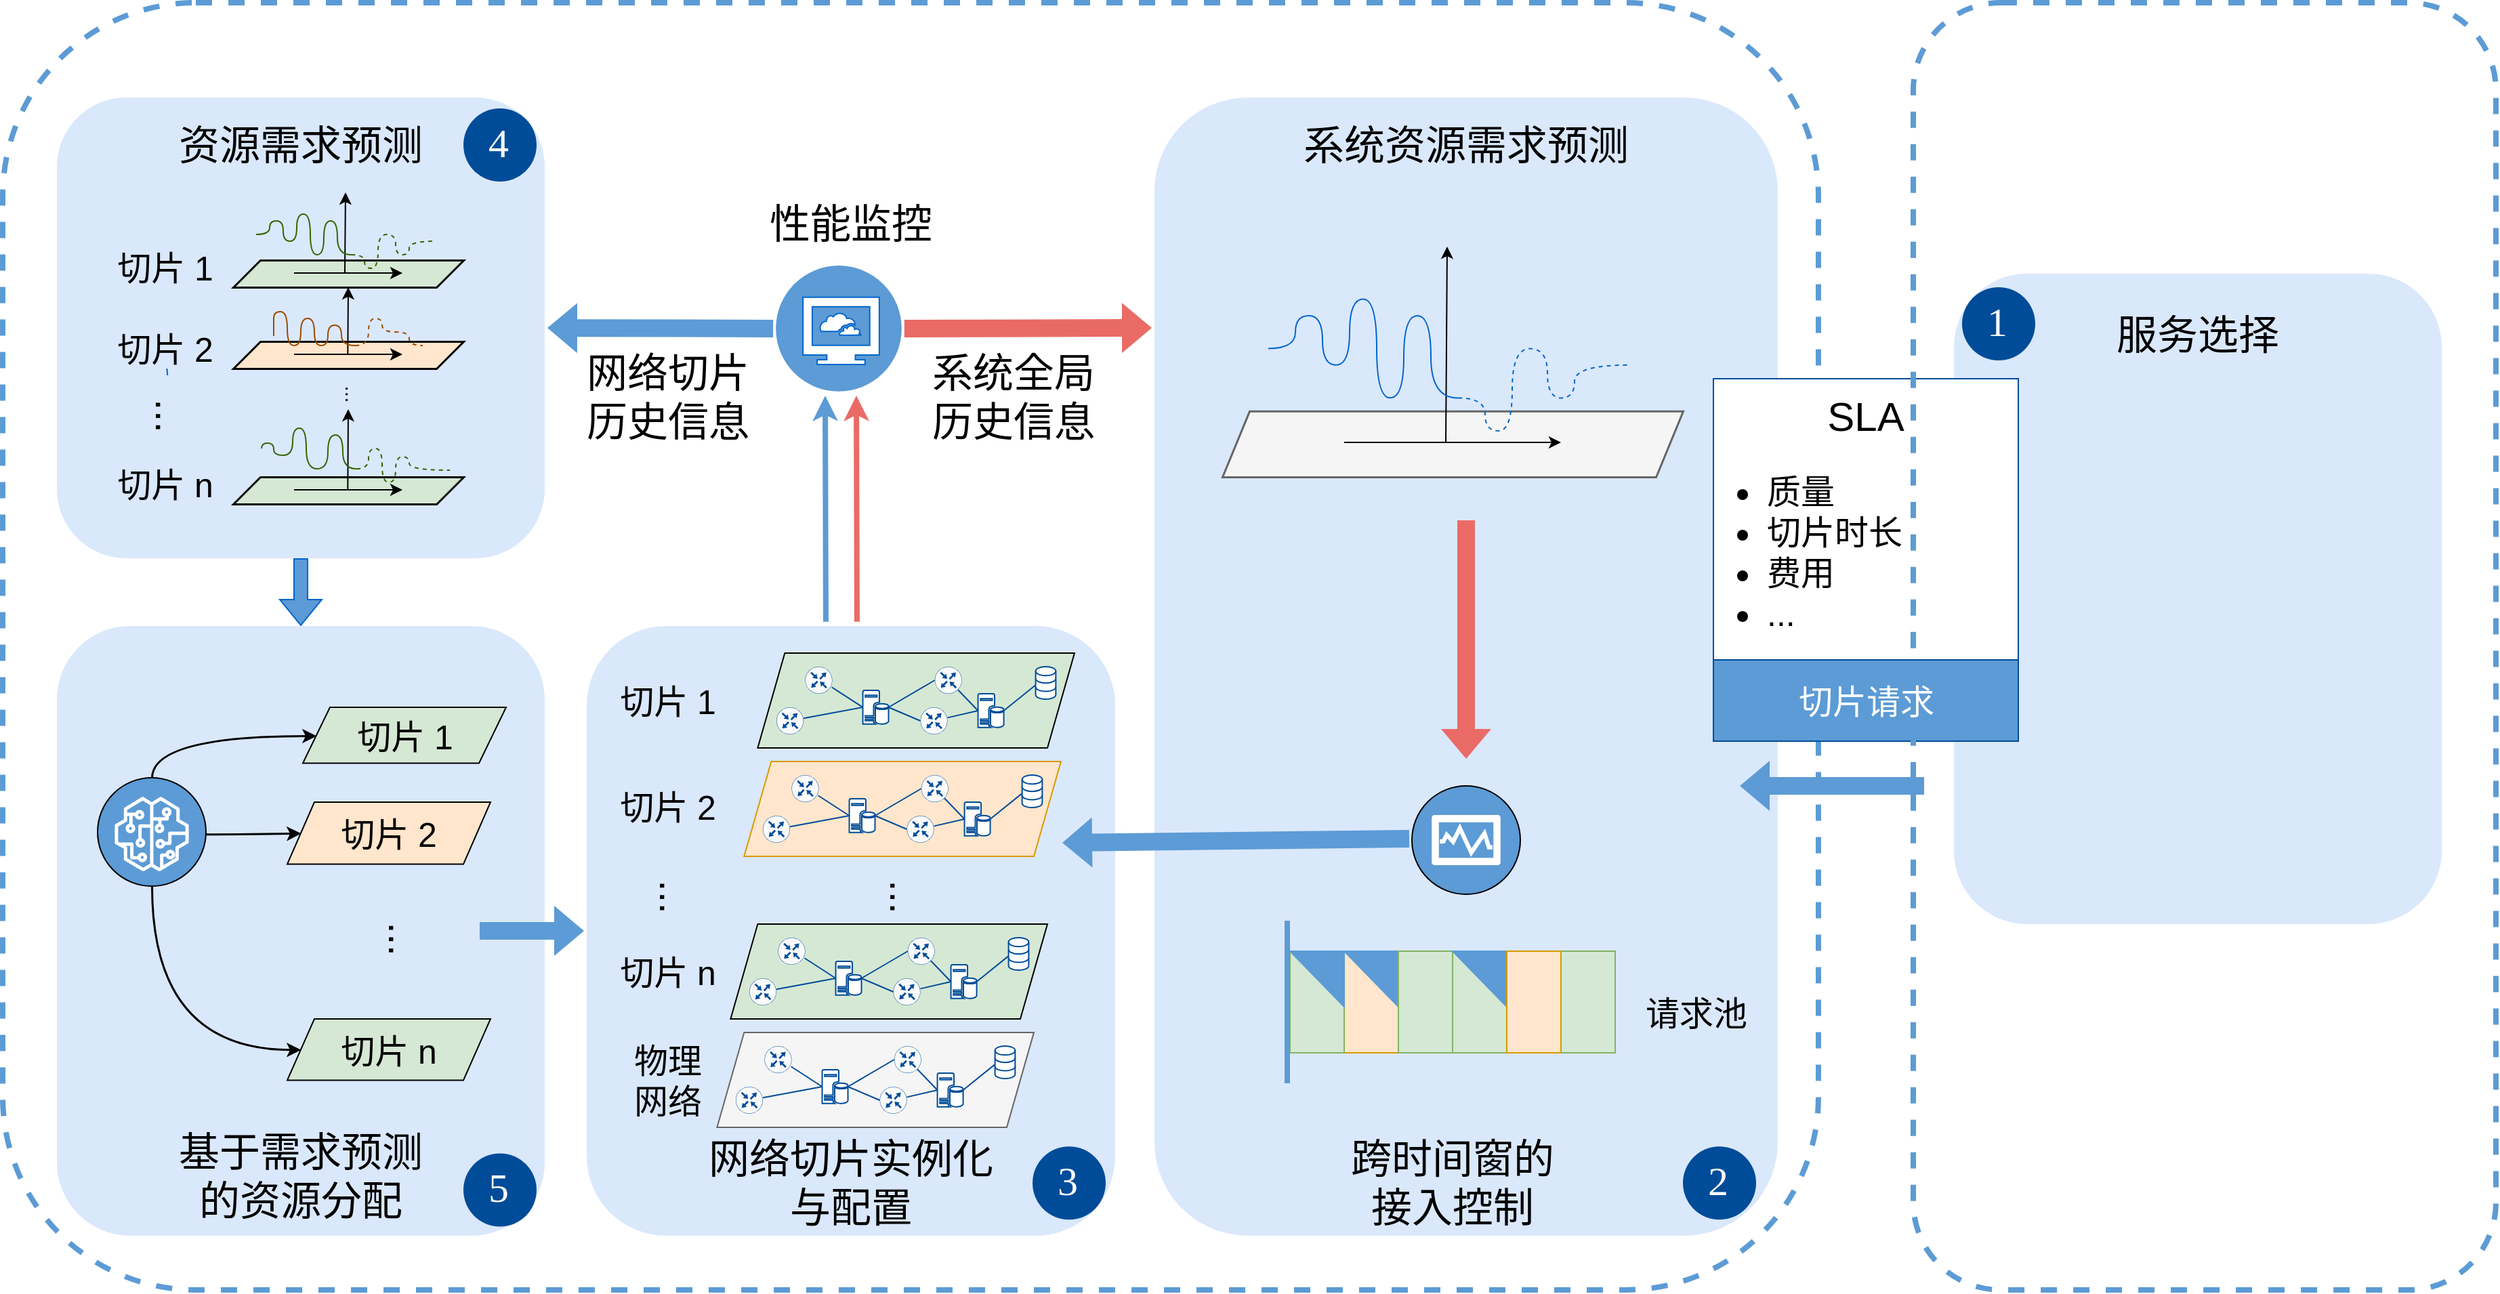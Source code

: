 <mxfile version="20.8.20" type="github">
  <diagram id="wFE0QG_FPsp0jaGvCLVb" name="Page-1">
    <mxGraphModel dx="2670" dy="966" grid="1" gridSize="10" guides="1" tooltips="1" connect="1" arrows="1" fold="1" page="1" pageScale="1" pageWidth="850" pageHeight="1100" math="0" shadow="0">
      <root>
        <mxCell id="0" />
        <mxCell id="1" parent="0" />
        <mxCell id="ZS3M0UPskAL1l6NGhH83-197" value="" style="rounded=1;whiteSpace=wrap;html=1;labelBackgroundColor=#5C9BD5;strokeColor=#5C9BD5;strokeWidth=4;fontSize=25;fontColor=#FFFFFF;fillColor=none;dashed=1;" vertex="1" parent="1">
          <mxGeometry y="60" width="1340" height="950" as="geometry" />
        </mxCell>
        <mxCell id="ZS3M0UPskAL1l6NGhH83-182" value="" style="rounded=1;whiteSpace=wrap;html=1;labelBackgroundColor=#5C9BD5;strokeColor=none;strokeWidth=1;fontSize=25;fillColor=#dae8fc;" vertex="1" parent="1">
          <mxGeometry x="1440" y="260" width="360" height="480" as="geometry" />
        </mxCell>
        <mxCell id="ZS3M0UPskAL1l6NGhH83-181" value="" style="group" vertex="1" connectable="0" parent="1">
          <mxGeometry x="1510" y="410" width="280" height="441" as="geometry" />
        </mxCell>
        <mxCell id="ZS3M0UPskAL1l6NGhH83-173" value="" style="shape=image;html=1;verticalAlign=top;verticalLabelPosition=bottom;labelBackgroundColor=#ffffff;imageAspect=0;aspect=fixed;image=https://cdn1.iconfinder.com/data/icons/nuvola2/128x128/apps/personal.png;strokeColor=#000000;strokeWidth=1;fontSize=25;fontColor=#5C9BD5;fillColor=#5C9BD5;" vertex="1" parent="ZS3M0UPskAL1l6NGhH83-181">
          <mxGeometry x="70" width="88" height="88" as="geometry" />
        </mxCell>
        <mxCell id="ZS3M0UPskAL1l6NGhH83-174" value="" style="shape=image;html=1;verticalAlign=top;verticalLabelPosition=bottom;labelBackgroundColor=#ffffff;imageAspect=0;aspect=fixed;image=https://cdn1.iconfinder.com/data/icons/nuvola2/128x128/apps/personal.png;strokeColor=#000000;strokeWidth=1;fontSize=25;fontColor=#5C9BD5;fillColor=#5C9BD5;" vertex="1" parent="ZS3M0UPskAL1l6NGhH83-181">
          <mxGeometry y="88" width="88" height="88" as="geometry" />
        </mxCell>
        <mxCell id="ZS3M0UPskAL1l6NGhH83-175" value="" style="shape=image;html=1;verticalAlign=top;verticalLabelPosition=bottom;labelBackgroundColor=#ffffff;imageAspect=0;aspect=fixed;image=https://cdn1.iconfinder.com/data/icons/nuvola2/128x128/apps/personal.png;strokeColor=#000000;strokeWidth=1;fontSize=25;fontColor=#5C9BD5;fillColor=#5C9BD5;" vertex="1" parent="ZS3M0UPskAL1l6NGhH83-181">
          <mxGeometry x="140" y="88" width="88" height="88" as="geometry" />
        </mxCell>
        <mxCell id="ZS3M0UPskAL1l6NGhH83-176" value="" style="shape=image;html=1;verticalAlign=top;verticalLabelPosition=bottom;labelBackgroundColor=#ffffff;imageAspect=0;aspect=fixed;image=https://cdn1.iconfinder.com/data/icons/nuvola2/128x128/apps/personal.png;strokeColor=#000000;strokeWidth=1;fontSize=25;fontColor=#5C9BD5;fillColor=#5C9BD5;" vertex="1" parent="ZS3M0UPskAL1l6NGhH83-181">
          <mxGeometry x="70" y="176" width="88" height="88" as="geometry" />
        </mxCell>
        <mxCell id="ZS3M0UPskAL1l6NGhH83-166" value="" style="rounded=1;whiteSpace=wrap;html=1;labelBackgroundColor=#5C9BD5;strokeColor=none;strokeWidth=1;fontSize=25;fillColor=#dae8fc;" vertex="1" parent="1">
          <mxGeometry x="850" y="130" width="460" height="840" as="geometry" />
        </mxCell>
        <mxCell id="ZS3M0UPskAL1l6NGhH83-158" value="" style="rounded=1;whiteSpace=wrap;html=1;labelBackgroundColor=#5C9BD5;strokeColor=none;strokeWidth=1;fontSize=25;fillColor=#dae8fc;" vertex="1" parent="1">
          <mxGeometry x="431" y="520" width="390" height="450" as="geometry" />
        </mxCell>
        <mxCell id="ZS3M0UPskAL1l6NGhH83-127" style="edgeStyle=none;rounded=0;orthogonalLoop=1;jettySize=auto;html=1;entryX=0.5;entryY=0;entryDx=0;entryDy=0;strokeColor=#0066CC;fontSize=30;fontColor=#5C9BD5;endArrow=block;endFill=0;shape=flexArrow;fillColor=#5C9BD5;" edge="1" parent="1" source="ZS3M0UPskAL1l6NGhH83-123" target="ZS3M0UPskAL1l6NGhH83-125">
          <mxGeometry relative="1" as="geometry" />
        </mxCell>
        <mxCell id="ZS3M0UPskAL1l6NGhH83-123" value="" style="rounded=1;whiteSpace=wrap;html=1;labelBackgroundColor=#5C9BD5;strokeColor=none;strokeWidth=1;fillColor=#dae8fc;" vertex="1" parent="1">
          <mxGeometry x="40" y="130" width="360" height="340" as="geometry" />
        </mxCell>
        <mxCell id="NA-kvrosjsrN2b9CNBUJ-3" value="资源需求预测" style="text;strokeColor=none;align=center;fillColor=none;html=1;verticalAlign=middle;whiteSpace=wrap;rounded=0;fontSize=30;" parent="1" vertex="1">
          <mxGeometry x="120" y="150" width="200" height="30" as="geometry" />
        </mxCell>
        <mxCell id="NA-kvrosjsrN2b9CNBUJ-4" value="" style="shape=parallelogram;perimeter=parallelogramPerimeter;whiteSpace=wrap;html=1;fixedSize=1;strokeColor=default;strokeWidth=1.5;fontSize=20;fillColor=#d5e8d4;" parent="1" vertex="1">
          <mxGeometry x="170" y="250" width="170" height="20" as="geometry" />
        </mxCell>
        <mxCell id="NA-kvrosjsrN2b9CNBUJ-7" value="切片 1" style="text;strokeColor=none;align=center;fillColor=none;html=1;verticalAlign=middle;whiteSpace=wrap;rounded=0;fontSize=25;" parent="1" vertex="1">
          <mxGeometry x="50" y="240" width="140" height="30" as="geometry" />
        </mxCell>
        <mxCell id="NA-kvrosjsrN2b9CNBUJ-8" value="切片 2" style="text;strokeColor=none;align=center;fillColor=none;html=1;verticalAlign=middle;whiteSpace=wrap;rounded=0;fontSize=25;" parent="1" vertex="1">
          <mxGeometry x="50" y="300" width="140" height="30" as="geometry" />
        </mxCell>
        <mxCell id="NA-kvrosjsrN2b9CNBUJ-9" value="切片 n" style="text;strokeColor=none;align=center;fillColor=none;html=1;verticalAlign=middle;whiteSpace=wrap;rounded=0;fontSize=25;" parent="1" vertex="1">
          <mxGeometry x="50" y="400" width="140" height="30" as="geometry" />
        </mxCell>
        <mxCell id="NA-kvrosjsrN2b9CNBUJ-10" value="" style="shape=parallelogram;perimeter=parallelogramPerimeter;whiteSpace=wrap;html=1;fixedSize=1;strokeColor=#000000;strokeWidth=1.5;fontSize=20;fillColor=#ffe6cc;" parent="1" vertex="1">
          <mxGeometry x="170" y="310" width="170" height="20" as="geometry" />
        </mxCell>
        <mxCell id="NA-kvrosjsrN2b9CNBUJ-11" value="" style="shape=parallelogram;perimeter=parallelogramPerimeter;whiteSpace=wrap;html=1;fixedSize=1;strokeColor=default;strokeWidth=1.5;fontSize=20;fillColor=#d5e8d4;" parent="1" vertex="1">
          <mxGeometry x="170" y="410" width="170" height="20" as="geometry" />
        </mxCell>
        <mxCell id="NA-kvrosjsrN2b9CNBUJ-12" value="" style="endArrow=classic;html=1;rounded=0;fontSize=20;" parent="1" edge="1">
          <mxGeometry width="50" height="50" relative="1" as="geometry">
            <mxPoint x="215" y="259.5" as="sourcePoint" />
            <mxPoint x="295" y="259.5" as="targetPoint" />
          </mxGeometry>
        </mxCell>
        <mxCell id="NA-kvrosjsrN2b9CNBUJ-14" value="" style="endArrow=classic;html=1;rounded=0;fontSize=20;" parent="1" edge="1">
          <mxGeometry width="50" height="50" relative="1" as="geometry">
            <mxPoint x="215" y="319.5" as="sourcePoint" />
            <mxPoint x="295" y="319.5" as="targetPoint" />
          </mxGeometry>
        </mxCell>
        <mxCell id="NA-kvrosjsrN2b9CNBUJ-15" value="" style="endArrow=classic;html=1;rounded=0;fontSize=20;" parent="1" edge="1">
          <mxGeometry width="50" height="50" relative="1" as="geometry">
            <mxPoint x="215" y="419.5" as="sourcePoint" />
            <mxPoint x="295" y="419.5" as="targetPoint" />
          </mxGeometry>
        </mxCell>
        <mxCell id="NA-kvrosjsrN2b9CNBUJ-16" value="" style="endArrow=classic;html=1;rounded=0;fontSize=20;" parent="1" edge="1">
          <mxGeometry width="50" height="50" relative="1" as="geometry">
            <mxPoint x="252.5" y="259.5" as="sourcePoint" />
            <mxPoint x="253" y="200" as="targetPoint" />
          </mxGeometry>
        </mxCell>
        <mxCell id="NA-kvrosjsrN2b9CNBUJ-18" value="" style="endArrow=classic;html=1;rounded=0;fontSize=20;entryX=0.5;entryY=1;entryDx=0;entryDy=0;" parent="1" target="NA-kvrosjsrN2b9CNBUJ-4" edge="1">
          <mxGeometry width="50" height="50" relative="1" as="geometry">
            <mxPoint x="254.66" y="319.5" as="sourcePoint" />
            <mxPoint x="255.16" y="290" as="targetPoint" />
          </mxGeometry>
        </mxCell>
        <mxCell id="NA-kvrosjsrN2b9CNBUJ-19" value="" style="endArrow=classic;html=1;rounded=0;fontSize=20;" parent="1" edge="1">
          <mxGeometry width="50" height="50" relative="1" as="geometry">
            <mxPoint x="254.66" y="419.5" as="sourcePoint" />
            <mxPoint x="255" y="360" as="targetPoint" />
          </mxGeometry>
        </mxCell>
        <mxCell id="NA-kvrosjsrN2b9CNBUJ-22" value="" style="endArrow=none;html=1;rounded=0;fontSize=20;edgeStyle=orthogonalEdgeStyle;elbow=vertical;curved=1;endFill=0;fillColor=#d5e8d4;strokeColor=#336600;" parent="1" edge="1">
          <mxGeometry width="50" height="50" relative="1" as="geometry">
            <mxPoint x="187" y="230.98" as="sourcePoint" />
            <mxPoint x="257" y="246" as="targetPoint" />
            <Array as="points">
              <mxPoint x="197" y="230.98" />
              <mxPoint x="197" y="220.98" />
              <mxPoint x="207" y="220.98" />
              <mxPoint x="207" y="235.98" />
              <mxPoint x="217" y="235.98" />
              <mxPoint x="217" y="215.98" />
              <mxPoint x="227" y="215.98" />
              <mxPoint x="227" y="245.98" />
              <mxPoint x="237" y="245.98" />
              <mxPoint x="237" y="220.98" />
              <mxPoint x="247" y="220.98" />
              <mxPoint x="247" y="245.98" />
            </Array>
          </mxGeometry>
        </mxCell>
        <mxCell id="NA-kvrosjsrN2b9CNBUJ-24" value="" style="endArrow=none;html=1;rounded=0;fontSize=20;edgeStyle=orthogonalEdgeStyle;elbow=vertical;curved=1;endFill=0;fillColor=#d5e8d4;strokeColor=#336600;dashed=1;" parent="1" edge="1">
          <mxGeometry width="50" height="50" relative="1" as="geometry">
            <mxPoint x="257" y="246" as="sourcePoint" />
            <mxPoint x="320" y="236" as="targetPoint" />
            <Array as="points">
              <mxPoint x="267" y="246" />
              <mxPoint x="267" y="256" />
              <mxPoint x="277" y="256" />
              <mxPoint x="277" y="231" />
              <mxPoint x="290" y="231" />
              <mxPoint x="290" y="246" />
              <mxPoint x="300" y="246" />
              <mxPoint x="300" y="236" />
            </Array>
          </mxGeometry>
        </mxCell>
        <mxCell id="NA-kvrosjsrN2b9CNBUJ-26" value="" style="endArrow=none;html=1;rounded=0;fontSize=20;edgeStyle=orthogonalEdgeStyle;elbow=vertical;curved=1;endFill=0;fillColor=#ffe6cc;strokeColor=#994C00;" parent="1" edge="1">
          <mxGeometry width="50" height="50" relative="1" as="geometry">
            <mxPoint x="200" y="306" as="sourcePoint" />
            <mxPoint x="260" y="313" as="targetPoint" />
            <Array as="points">
              <mxPoint x="200" y="298" />
              <mxPoint x="200" y="288" />
              <mxPoint x="210" y="288" />
              <mxPoint x="210" y="313" />
              <mxPoint x="220" y="313" />
              <mxPoint x="220" y="293" />
              <mxPoint x="230" y="293" />
              <mxPoint x="230" y="313" />
              <mxPoint x="240" y="313" />
              <mxPoint x="240" y="298" />
              <mxPoint x="250" y="298" />
              <mxPoint x="250" y="313" />
            </Array>
          </mxGeometry>
        </mxCell>
        <mxCell id="NA-kvrosjsrN2b9CNBUJ-27" value="" style="endArrow=none;html=1;rounded=0;fontSize=20;edgeStyle=orthogonalEdgeStyle;elbow=vertical;curved=1;endFill=0;fillColor=#ffe6cc;strokeColor=#994C00;dashed=1;" parent="1" edge="1">
          <mxGeometry width="50" height="50" relative="1" as="geometry">
            <mxPoint x="260" y="313" as="sourcePoint" />
            <mxPoint x="310" y="313" as="targetPoint" />
            <Array as="points">
              <mxPoint x="270" y="313" />
              <mxPoint x="270" y="293" />
              <mxPoint x="280" y="293" />
              <mxPoint x="280" y="303" />
              <mxPoint x="300" y="303" />
              <mxPoint x="300" y="313" />
            </Array>
          </mxGeometry>
        </mxCell>
        <mxCell id="NA-kvrosjsrN2b9CNBUJ-28" value="" style="endArrow=none;html=1;rounded=0;fontSize=20;edgeStyle=orthogonalEdgeStyle;elbow=vertical;curved=1;endFill=0;fillColor=#d5e8d4;strokeColor=#336600;" parent="1" edge="1">
          <mxGeometry width="50" height="50" relative="1" as="geometry">
            <mxPoint x="191" y="388.98" as="sourcePoint" />
            <mxPoint x="261" y="404" as="targetPoint" />
            <Array as="points">
              <mxPoint x="191" y="385" />
              <mxPoint x="200" y="385" />
              <mxPoint x="200" y="394" />
              <mxPoint x="214" y="394" />
              <mxPoint x="214" y="374" />
              <mxPoint x="224" y="374" />
              <mxPoint x="224" y="404" />
              <mxPoint x="240" y="404" />
              <mxPoint x="240" y="379" />
              <mxPoint x="251" y="379" />
              <mxPoint x="251" y="404" />
            </Array>
          </mxGeometry>
        </mxCell>
        <mxCell id="NA-kvrosjsrN2b9CNBUJ-29" value="" style="endArrow=none;html=1;rounded=0;fontSize=20;edgeStyle=orthogonalEdgeStyle;elbow=vertical;curved=1;endFill=0;fillColor=#d5e8d4;strokeColor=#336600;dashed=1;" parent="1" edge="1">
          <mxGeometry width="50" height="50" relative="1" as="geometry">
            <mxPoint x="261" y="404" as="sourcePoint" />
            <mxPoint x="330" y="405" as="targetPoint" />
            <Array as="points">
              <mxPoint x="270" y="404" />
              <mxPoint x="270" y="389" />
              <mxPoint x="280" y="389" />
              <mxPoint x="280" y="414" />
              <mxPoint x="290" y="414" />
              <mxPoint x="290" y="395" />
              <mxPoint x="300" y="395" />
              <mxPoint x="300" y="405" />
            </Array>
          </mxGeometry>
        </mxCell>
        <mxCell id="ZS3M0UPskAL1l6NGhH83-124" value="" style="edgeStyle=none;rounded=0;orthogonalLoop=1;jettySize=auto;html=1;strokeColor=#0066CC;fontSize=25;fontColor=#5C9BD5;endArrow=none;endFill=0;" edge="1" parent="1" source="NA-kvrosjsrN2b9CNBUJ-30" target="NA-kvrosjsrN2b9CNBUJ-8">
          <mxGeometry relative="1" as="geometry" />
        </mxCell>
        <mxCell id="NA-kvrosjsrN2b9CNBUJ-30" value="..." style="text;strokeColor=none;align=center;fillColor=none;html=1;verticalAlign=middle;whiteSpace=wrap;rounded=0;fontSize=30;rotation=90;" parent="1" vertex="1">
          <mxGeometry x="94" y="350" width="60" height="30" as="geometry" />
        </mxCell>
        <mxCell id="NA-kvrosjsrN2b9CNBUJ-33" value="..." style="text;strokeColor=none;align=center;fillColor=none;html=1;verticalAlign=middle;whiteSpace=wrap;rounded=0;fontSize=15;rotation=90;" parent="1" vertex="1">
          <mxGeometry x="229" y="334" width="60" height="30" as="geometry" />
        </mxCell>
        <mxCell id="ZS3M0UPskAL1l6NGhH83-80" value="" style="group" vertex="1" connectable="0" parent="1">
          <mxGeometry x="900" y="240" width="340" height="170" as="geometry" />
        </mxCell>
        <mxCell id="ZS3M0UPskAL1l6NGhH83-75" value="" style="shape=parallelogram;perimeter=parallelogramPerimeter;whiteSpace=wrap;html=1;fixedSize=1;strokeColor=#666666;strokeWidth=1.5;fontSize=20;fillColor=#f5f5f5;fontColor=#333333;" vertex="1" parent="ZS3M0UPskAL1l6NGhH83-80">
          <mxGeometry y="121.429" width="340" height="48.571" as="geometry" />
        </mxCell>
        <mxCell id="ZS3M0UPskAL1l6NGhH83-76" value="" style="endArrow=classic;html=1;rounded=0;fontSize=20;" edge="1" parent="ZS3M0UPskAL1l6NGhH83-80">
          <mxGeometry width="50" height="50" relative="1" as="geometry">
            <mxPoint x="90" y="144.5" as="sourcePoint" />
            <mxPoint x="250" y="144.5" as="targetPoint" />
          </mxGeometry>
        </mxCell>
        <mxCell id="ZS3M0UPskAL1l6NGhH83-77" value="" style="endArrow=classic;html=1;rounded=0;fontSize=20;" edge="1" parent="ZS3M0UPskAL1l6NGhH83-80">
          <mxGeometry width="50" height="50" relative="1" as="geometry">
            <mxPoint x="165" y="144.5" as="sourcePoint" />
            <mxPoint x="166" as="targetPoint" />
          </mxGeometry>
        </mxCell>
        <mxCell id="ZS3M0UPskAL1l6NGhH83-78" value="" style="endArrow=none;html=1;rounded=0;fontSize=20;edgeStyle=orthogonalEdgeStyle;elbow=vertical;curved=1;endFill=0;fillColor=#d5e8d4;strokeColor=#0066CC;" edge="1" parent="ZS3M0UPskAL1l6NGhH83-80">
          <mxGeometry width="50" height="50" relative="1" as="geometry">
            <mxPoint x="34" y="75.237" as="sourcePoint" />
            <mxPoint x="174.0" y="111.714" as="targetPoint" />
            <Array as="points">
              <mxPoint x="54" y="75.237" />
              <mxPoint x="54" y="50.951" />
              <mxPoint x="74.0" y="50.951" />
              <mxPoint x="74.0" y="87.38" />
              <mxPoint x="94" y="87.38" />
              <mxPoint x="94" y="38.809" />
              <mxPoint x="114.0" y="38.809" />
              <mxPoint x="114.0" y="111.666" />
              <mxPoint x="134" y="111.666" />
              <mxPoint x="134" y="50.951" />
              <mxPoint x="154" y="50.951" />
              <mxPoint x="154" y="111.666" />
            </Array>
          </mxGeometry>
        </mxCell>
        <mxCell id="ZS3M0UPskAL1l6NGhH83-79" value="" style="endArrow=none;html=1;rounded=0;fontSize=20;edgeStyle=orthogonalEdgeStyle;elbow=vertical;curved=1;endFill=0;fillColor=#d5e8d4;strokeColor=#0066CC;dashed=1;" edge="1" parent="ZS3M0UPskAL1l6NGhH83-80">
          <mxGeometry width="50" height="50" relative="1" as="geometry">
            <mxPoint x="174.0" y="111.714" as="sourcePoint" />
            <mxPoint x="300" y="87.429" as="targetPoint" />
            <Array as="points">
              <mxPoint x="194" y="111.714" />
              <mxPoint x="194" y="136" />
              <mxPoint x="214.0" y="136" />
              <mxPoint x="214.0" y="75.286" />
              <mxPoint x="240" y="75.286" />
              <mxPoint x="240" y="111.714" />
              <mxPoint x="260" y="111.714" />
              <mxPoint x="260" y="87.429" />
            </Array>
          </mxGeometry>
        </mxCell>
        <mxCell id="ZS3M0UPskAL1l6NGhH83-83" value="" style="group" vertex="1" connectable="0" parent="1">
          <mxGeometry x="570.59" y="287" width="92.81" height="74" as="geometry" />
        </mxCell>
        <mxCell id="ZS3M0UPskAL1l6NGhH83-82" value="" style="ellipse;whiteSpace=wrap;html=1;aspect=fixed;strokeColor=none;strokeWidth=1;fillColor=#5C9BD5;" vertex="1" parent="ZS3M0UPskAL1l6NGhH83-83">
          <mxGeometry y="-32.96" width="92.81" height="92.81" as="geometry" />
        </mxCell>
        <mxCell id="ZS3M0UPskAL1l6NGhH83-81" value="" style="sketch=0;html=1;aspect=fixed;strokeColor=#0066CC;shadow=0;align=center;verticalAlign=top;fillColor=#FFFFFF;shape=mxgraph.gcp2.cloud_computer;strokeWidth=1;" vertex="1" parent="ZS3M0UPskAL1l6NGhH83-83">
          <mxGeometry x="20" y="-9.58" width="56.34" height="49.58" as="geometry" />
        </mxCell>
        <mxCell id="ZS3M0UPskAL1l6NGhH83-110" value="" style="group" vertex="1" connectable="0" parent="1">
          <mxGeometry x="950" y="760" width="257.5" height="90" as="geometry" />
        </mxCell>
        <mxCell id="ZS3M0UPskAL1l6NGhH83-93" value="" style="group" vertex="1" connectable="0" parent="ZS3M0UPskAL1l6NGhH83-110">
          <mxGeometry x="40" width="57.5" height="90" as="geometry" />
        </mxCell>
        <mxCell id="ZS3M0UPskAL1l6NGhH83-91" value="" style="rounded=0;whiteSpace=wrap;html=1;strokeColor=#d79b00;strokeWidth=1;fillColor=#ffe6cc;rotation=90;" vertex="1" parent="ZS3M0UPskAL1l6NGhH83-93">
          <mxGeometry x="-17.5" y="17.5" width="75" height="40" as="geometry" />
        </mxCell>
        <mxCell id="ZS3M0UPskAL1l6NGhH83-92" value="" style="verticalLabelPosition=bottom;verticalAlign=top;html=1;shape=mxgraph.basic.orthogonal_triangle;strokeColor=#5C9BD5;strokeWidth=1;fillColor=#5C9BD5;rotation=-180;" vertex="1" parent="ZS3M0UPskAL1l6NGhH83-93">
          <mxGeometry width="40" height="41" as="geometry" />
        </mxCell>
        <mxCell id="ZS3M0UPskAL1l6NGhH83-94" value="" style="group" vertex="1" connectable="0" parent="ZS3M0UPskAL1l6NGhH83-110">
          <mxGeometry x="80" width="57.5" height="90" as="geometry" />
        </mxCell>
        <mxCell id="ZS3M0UPskAL1l6NGhH83-95" value="" style="rounded=0;whiteSpace=wrap;html=1;strokeColor=#82b366;strokeWidth=1;fillColor=#d5e8d4;rotation=90;" vertex="1" parent="ZS3M0UPskAL1l6NGhH83-94">
          <mxGeometry x="-17.5" y="17.5" width="75" height="40" as="geometry" />
        </mxCell>
        <mxCell id="ZS3M0UPskAL1l6NGhH83-97" value="" style="group" vertex="1" connectable="0" parent="ZS3M0UPskAL1l6NGhH83-110">
          <mxGeometry x="120" width="57.5" height="90" as="geometry" />
        </mxCell>
        <mxCell id="ZS3M0UPskAL1l6NGhH83-98" value="" style="rounded=0;whiteSpace=wrap;html=1;strokeColor=#82b366;strokeWidth=1;fillColor=#d5e8d4;rotation=90;" vertex="1" parent="ZS3M0UPskAL1l6NGhH83-97">
          <mxGeometry x="-17.5" y="17.5" width="75" height="40" as="geometry" />
        </mxCell>
        <mxCell id="ZS3M0UPskAL1l6NGhH83-99" value="" style="verticalLabelPosition=bottom;verticalAlign=top;html=1;shape=mxgraph.basic.orthogonal_triangle;strokeColor=#5C9BD5;strokeWidth=1;fillColor=#5C9BD5;rotation=-180;" vertex="1" parent="ZS3M0UPskAL1l6NGhH83-97">
          <mxGeometry width="40" height="41" as="geometry" />
        </mxCell>
        <mxCell id="ZS3M0UPskAL1l6NGhH83-103" value="" style="group" vertex="1" connectable="0" parent="ZS3M0UPskAL1l6NGhH83-110">
          <mxGeometry x="200" width="57.5" height="90" as="geometry" />
        </mxCell>
        <mxCell id="ZS3M0UPskAL1l6NGhH83-104" value="" style="rounded=0;whiteSpace=wrap;html=1;strokeColor=#82b366;strokeWidth=1;fillColor=#d5e8d4;rotation=90;" vertex="1" parent="ZS3M0UPskAL1l6NGhH83-103">
          <mxGeometry x="-17.5" y="17.5" width="75" height="40" as="geometry" />
        </mxCell>
        <mxCell id="ZS3M0UPskAL1l6NGhH83-107" value="" style="group" vertex="1" connectable="0" parent="ZS3M0UPskAL1l6NGhH83-110">
          <mxGeometry width="57.5" height="90" as="geometry" />
        </mxCell>
        <mxCell id="ZS3M0UPskAL1l6NGhH83-108" value="" style="rounded=0;whiteSpace=wrap;html=1;strokeColor=#82b366;strokeWidth=1;fillColor=#d5e8d4;rotation=90;" vertex="1" parent="ZS3M0UPskAL1l6NGhH83-107">
          <mxGeometry x="-17.5" y="17.5" width="75" height="40" as="geometry" />
        </mxCell>
        <mxCell id="ZS3M0UPskAL1l6NGhH83-109" value="" style="verticalLabelPosition=bottom;verticalAlign=top;html=1;shape=mxgraph.basic.orthogonal_triangle;strokeColor=#5C9BD5;strokeWidth=1;fillColor=#5C9BD5;rotation=-180;" vertex="1" parent="ZS3M0UPskAL1l6NGhH83-107">
          <mxGeometry width="40" height="41" as="geometry" />
        </mxCell>
        <mxCell id="ZS3M0UPskAL1l6NGhH83-170" value="" style="endArrow=none;html=1;rounded=0;strokeColor=#5C9BD5;strokeWidth=4;fontSize=25;fontColor=#5C9BD5;fillColor=#5C9BD5;curved=1;" edge="1" parent="ZS3M0UPskAL1l6NGhH83-107">
          <mxGeometry width="50" height="50" relative="1" as="geometry">
            <mxPoint x="-2" y="97.5" as="sourcePoint" />
            <mxPoint x="-2" y="-22.5" as="targetPoint" />
          </mxGeometry>
        </mxCell>
        <mxCell id="ZS3M0UPskAL1l6NGhH83-101" value="" style="rounded=0;whiteSpace=wrap;html=1;strokeColor=#d79b00;strokeWidth=1;fillColor=#ffe6cc;rotation=90;" vertex="1" parent="ZS3M0UPskAL1l6NGhH83-110">
          <mxGeometry x="142.5" y="17.5" width="75" height="40" as="geometry" />
        </mxCell>
        <mxCell id="ZS3M0UPskAL1l6NGhH83-115" value="" style="group" vertex="1" connectable="0" parent="1">
          <mxGeometry x="1040" y="638" width="80" height="80" as="geometry" />
        </mxCell>
        <mxCell id="ZS3M0UPskAL1l6NGhH83-114" value="" style="ellipse;whiteSpace=wrap;html=1;aspect=fixed;labelBackgroundColor=#5C9BD5;strokeColor=default;strokeWidth=1;fillColor=#5C9BD5;" vertex="1" parent="ZS3M0UPskAL1l6NGhH83-115">
          <mxGeometry width="80" height="80" as="geometry" />
        </mxCell>
        <mxCell id="ZS3M0UPskAL1l6NGhH83-113" value="" style="sketch=0;aspect=fixed;pointerEvents=1;shadow=0;dashed=0;html=1;strokeColor=#FFFFFF;labelPosition=center;verticalLabelPosition=bottom;verticalAlign=top;align=center;fillColor=#FFFFFF;shape=mxgraph.mscae.enterprise.performance_monitor;labelBackgroundColor=#5C9BD5;strokeWidth=1;" vertex="1" parent="ZS3M0UPskAL1l6NGhH83-115">
          <mxGeometry x="15" y="22" width="50" height="36" as="geometry" />
        </mxCell>
        <mxCell id="ZS3M0UPskAL1l6NGhH83-126" value="" style="group" vertex="1" connectable="0" parent="1">
          <mxGeometry x="40" y="520" width="362.5" height="450" as="geometry" />
        </mxCell>
        <mxCell id="ZS3M0UPskAL1l6NGhH83-125" value="" style="rounded=1;whiteSpace=wrap;html=1;labelBackgroundColor=#5C9BD5;strokeColor=none;strokeWidth=1;fillColor=#dae8fc;" vertex="1" parent="ZS3M0UPskAL1l6NGhH83-126">
          <mxGeometry width="360" height="450" as="geometry" />
        </mxCell>
        <mxCell id="ZS3M0UPskAL1l6NGhH83-74" value="&lt;font style=&quot;font-size: 25px;&quot;&gt;切片 n&lt;/font&gt;" style="shape=parallelogram;perimeter=parallelogramPerimeter;whiteSpace=wrap;html=1;fixedSize=1;strokeColor=#000000;strokeWidth=1;fillColor=#d5e8d4;" vertex="1" parent="ZS3M0UPskAL1l6NGhH83-126">
          <mxGeometry x="170" y="290" width="150" height="45.25" as="geometry" />
        </mxCell>
        <mxCell id="ZS3M0UPskAL1l6NGhH83-120" style="edgeStyle=none;rounded=0;orthogonalLoop=1;jettySize=auto;html=1;entryX=0;entryY=0.5;entryDx=0;entryDy=0;strokeColor=#0066CC;fontColor=#5C9BD5;endArrow=none;endFill=0;" edge="1" parent="ZS3M0UPskAL1l6NGhH83-126">
          <mxGeometry relative="1" as="geometry">
            <mxPoint x="200" y="185.625" as="sourcePoint" />
            <mxPoint x="200" y="185.625" as="targetPoint" />
          </mxGeometry>
        </mxCell>
        <mxCell id="ZS3M0UPskAL1l6NGhH83-121" value="&lt;font style=&quot;font-size: 25px;&quot;&gt;切片 2&lt;/font&gt;" style="shape=parallelogram;perimeter=parallelogramPerimeter;whiteSpace=wrap;html=1;fixedSize=1;strokeColor=#000000;strokeWidth=1;fillColor=#ffe6cc;" vertex="1" parent="ZS3M0UPskAL1l6NGhH83-126">
          <mxGeometry x="170" y="130" width="150" height="45.75" as="geometry" />
        </mxCell>
        <mxCell id="ZS3M0UPskAL1l6NGhH83-122" value="&lt;font style=&quot;font-size: 25px;&quot;&gt;切片 1&lt;/font&gt;" style="shape=parallelogram;perimeter=parallelogramPerimeter;whiteSpace=wrap;html=1;fixedSize=1;strokeColor=#000000;strokeWidth=1;fillColor=#d5e8d4;" vertex="1" parent="ZS3M0UPskAL1l6NGhH83-126">
          <mxGeometry x="181.5" y="60" width="150" height="41.25" as="geometry" />
        </mxCell>
        <mxCell id="ZS3M0UPskAL1l6NGhH83-132" value="..." style="text;strokeColor=none;align=center;fillColor=none;html=1;verticalAlign=middle;whiteSpace=wrap;rounded=0;fontSize=30;rotation=90;" vertex="1" parent="ZS3M0UPskAL1l6NGhH83-126">
          <mxGeometry x="226.5" y="213.75" width="60" height="33.75" as="geometry" />
        </mxCell>
        <mxCell id="ZS3M0UPskAL1l6NGhH83-134" value="基于需求预测的资源分配" style="text;strokeColor=none;align=center;fillColor=none;html=1;verticalAlign=middle;whiteSpace=wrap;rounded=0;fontSize=30;" vertex="1" parent="ZS3M0UPskAL1l6NGhH83-126">
          <mxGeometry x="85" y="389.25" width="190" height="33.75" as="geometry" />
        </mxCell>
        <mxCell id="ZS3M0UPskAL1l6NGhH83-160" style="edgeStyle=orthogonalEdgeStyle;curved=1;rounded=0;orthogonalLoop=1;jettySize=auto;html=1;entryX=0;entryY=0.5;entryDx=0;entryDy=0;strokeColor=#000000;strokeWidth=1.5;fontSize=25;fontColor=#5C9BD5;endArrow=classic;endFill=1;fillColor=#5C9BD5;" edge="1" parent="ZS3M0UPskAL1l6NGhH83-126" source="ZS3M0UPskAL1l6NGhH83-118" target="ZS3M0UPskAL1l6NGhH83-121">
          <mxGeometry relative="1" as="geometry" />
        </mxCell>
        <mxCell id="ZS3M0UPskAL1l6NGhH83-119" value="" style="group" vertex="1" connectable="0" parent="ZS3M0UPskAL1l6NGhH83-126">
          <mxGeometry x="30" y="112" width="80" height="90" as="geometry" />
        </mxCell>
        <mxCell id="ZS3M0UPskAL1l6NGhH83-117" value="" style="ellipse;whiteSpace=wrap;html=1;aspect=fixed;labelBackgroundColor=#5C9BD5;strokeColor=#000000;strokeWidth=1;fontColor=#5C9BD5;fillColor=#5C9BD5;" vertex="1" parent="ZS3M0UPskAL1l6NGhH83-119">
          <mxGeometry width="80" height="80" as="geometry" />
        </mxCell>
        <mxCell id="ZS3M0UPskAL1l6NGhH83-118" value="" style="sketch=0;outlineConnect=0;fontColor=#232F3E;gradientColor=none;fillColor=#FFFFFF;strokeColor=none;dashed=0;verticalLabelPosition=bottom;verticalAlign=top;align=center;html=1;fontSize=12;fontStyle=0;aspect=fixed;pointerEvents=1;shape=mxgraph.aws4.sagemaker_model;labelBackgroundColor=#5C9BD5;strokeWidth=1;" vertex="1" parent="ZS3M0UPskAL1l6NGhH83-119">
          <mxGeometry x="12.5" y="14.062" width="55" height="55" as="geometry" />
        </mxCell>
        <mxCell id="ZS3M0UPskAL1l6NGhH83-161" style="edgeStyle=orthogonalEdgeStyle;curved=1;rounded=0;orthogonalLoop=1;jettySize=auto;html=1;entryX=0;entryY=0.5;entryDx=0;entryDy=0;strokeColor=#000000;strokeWidth=1.5;fontSize=25;fontColor=#5C9BD5;endArrow=classic;endFill=1;fillColor=#5C9BD5;exitX=0.5;exitY=0;exitDx=0;exitDy=0;" edge="1" parent="ZS3M0UPskAL1l6NGhH83-126" source="ZS3M0UPskAL1l6NGhH83-117" target="ZS3M0UPskAL1l6NGhH83-122">
          <mxGeometry relative="1" as="geometry">
            <Array as="points">
              <mxPoint x="70" y="81" />
              <mxPoint x="192" y="81" />
            </Array>
          </mxGeometry>
        </mxCell>
        <mxCell id="ZS3M0UPskAL1l6NGhH83-162" style="edgeStyle=orthogonalEdgeStyle;curved=1;rounded=0;orthogonalLoop=1;jettySize=auto;html=1;exitX=0.5;exitY=1;exitDx=0;exitDy=0;entryX=0;entryY=0.5;entryDx=0;entryDy=0;strokeColor=#000000;strokeWidth=1.5;fontSize=25;fontColor=#5C9BD5;endArrow=classic;endFill=1;fillColor=#5C9BD5;" edge="1" parent="ZS3M0UPskAL1l6NGhH83-126" source="ZS3M0UPskAL1l6NGhH83-117" target="ZS3M0UPskAL1l6NGhH83-74">
          <mxGeometry relative="1" as="geometry">
            <Array as="points">
              <mxPoint x="70" y="313" />
            </Array>
          </mxGeometry>
        </mxCell>
        <mxCell id="ZS3M0UPskAL1l6NGhH83-203" value="&lt;span style=&quot;font-size: 30px;&quot;&gt;5&lt;/span&gt;" style="ellipse;whiteSpace=wrap;html=1;aspect=fixed;strokeWidth=2;fontFamily=Tahoma;spacingBottom=4;spacingRight=2;strokeColor=none;dashed=1;labelBackgroundColor=#004C99;fontSize=25;fontColor=#FFFFFF;fillColor=#004C99;" vertex="1" parent="ZS3M0UPskAL1l6NGhH83-126">
          <mxGeometry x="300" y="389.25" width="54" height="54" as="geometry" />
        </mxCell>
        <mxCell id="ZS3M0UPskAL1l6NGhH83-136" value="" style="group" vertex="1" connectable="0" parent="1">
          <mxGeometry x="541" y="550" width="250" height="340" as="geometry" />
        </mxCell>
        <mxCell id="ZS3M0UPskAL1l6NGhH83-20" value="" style="group" vertex="1" connectable="0" parent="ZS3M0UPskAL1l6NGhH83-136">
          <mxGeometry x="30" width="220" height="60" as="geometry" />
        </mxCell>
        <mxCell id="ZS3M0UPskAL1l6NGhH83-21" value="" style="shape=parallelogram;perimeter=parallelogramPerimeter;whiteSpace=wrap;html=1;fixedSize=1;strokeColor=#000000;strokeWidth=1;fillColor=#d5e8d4;" vertex="1" parent="ZS3M0UPskAL1l6NGhH83-20">
          <mxGeometry x="-13.82" y="-10" width="233.82" height="70" as="geometry" />
        </mxCell>
        <mxCell id="ZS3M0UPskAL1l6NGhH83-1" value="" style="sketch=0;points=[[0.5,0,0],[1,0.5,0],[0.5,1,0],[0,0.5,0],[0.145,0.145,0],[0.856,0.145,0],[0.855,0.856,0],[0.145,0.855,0]];verticalLabelPosition=bottom;html=1;verticalAlign=top;aspect=fixed;align=center;pointerEvents=1;shape=mxgraph.cisco19.rect;prIcon=router;fillColor=#FAFAFA;strokeColor=#004C99;" vertex="1" parent="ZS3M0UPskAL1l6NGhH83-20">
          <mxGeometry x="21.256" width="20" height="20" as="geometry" />
        </mxCell>
        <mxCell id="ZS3M0UPskAL1l6NGhH83-4" value="" style="sketch=0;points=[[0.5,0,0],[1,0.5,0],[0.5,1,0],[0,0.5,0],[0.145,0.145,0],[0.856,0.145,0],[0.855,0.856,0],[0.145,0.855,0]];verticalLabelPosition=bottom;html=1;verticalAlign=top;aspect=fixed;align=center;pointerEvents=1;shape=mxgraph.cisco19.rect;prIcon=router;fillColor=#FAFAFA;strokeColor=#004C99;" vertex="1" parent="ZS3M0UPskAL1l6NGhH83-20">
          <mxGeometry y="30" width="20" height="20" as="geometry" />
        </mxCell>
        <mxCell id="ZS3M0UPskAL1l6NGhH83-5" value="" style="sketch=0;points=[[0.5,0,0],[1,0.5,0],[0.5,1,0],[0,0.5,0],[0.145,0.145,0],[0.856,0.145,0],[0.855,0.856,0],[0.145,0.855,0]];verticalLabelPosition=bottom;html=1;verticalAlign=top;aspect=fixed;align=center;pointerEvents=1;shape=mxgraph.cisco19.rect;prIcon=router;fillColor=#FAFAFA;strokeColor=#004C99;" vertex="1" parent="ZS3M0UPskAL1l6NGhH83-20">
          <mxGeometry x="116.908" width="20" height="20" as="geometry" />
        </mxCell>
        <mxCell id="ZS3M0UPskAL1l6NGhH83-6" value="" style="sketch=0;points=[[0.5,0,0],[1,0.5,0],[0.5,1,0],[0,0.5,0],[0.145,0.145,0],[0.856,0.145,0],[0.855,0.856,0],[0.145,0.855,0]];verticalLabelPosition=bottom;html=1;verticalAlign=top;aspect=fixed;align=center;pointerEvents=1;shape=mxgraph.cisco19.rect;prIcon=router;fillColor=#FAFAFA;strokeColor=#004C99;" vertex="1" parent="ZS3M0UPskAL1l6NGhH83-20">
          <mxGeometry x="106.28" y="30" width="20" height="20" as="geometry" />
        </mxCell>
        <mxCell id="ZS3M0UPskAL1l6NGhH83-14" style="edgeStyle=none;rounded=0;orthogonalLoop=1;jettySize=auto;html=1;entryX=0;entryY=0.5;entryDx=0;entryDy=0;entryPerimeter=0;strokeColor=#004C99;endArrow=none;endFill=0;exitX=1;exitY=0.5;exitDx=0;exitDy=0;exitPerimeter=0;" edge="1" parent="ZS3M0UPskAL1l6NGhH83-20" source="ZS3M0UPskAL1l6NGhH83-8" target="ZS3M0UPskAL1l6NGhH83-5">
          <mxGeometry relative="1" as="geometry" />
        </mxCell>
        <mxCell id="ZS3M0UPskAL1l6NGhH83-15" style="edgeStyle=none;rounded=0;orthogonalLoop=1;jettySize=auto;html=1;entryX=0;entryY=0.5;entryDx=0;entryDy=0;entryPerimeter=0;strokeColor=#004C99;endArrow=none;endFill=0;exitX=1;exitY=0.5;exitDx=0;exitDy=0;exitPerimeter=0;" edge="1" parent="ZS3M0UPskAL1l6NGhH83-20" source="ZS3M0UPskAL1l6NGhH83-8" target="ZS3M0UPskAL1l6NGhH83-6">
          <mxGeometry relative="1" as="geometry" />
        </mxCell>
        <mxCell id="ZS3M0UPskAL1l6NGhH83-8" value="" style="sketch=0;aspect=fixed;pointerEvents=1;shadow=0;dashed=0;html=1;strokeColor=#004C99;labelPosition=center;verticalLabelPosition=bottom;verticalAlign=top;align=center;fillColor=#FFFFFF;shape=mxgraph.mscae.enterprise.database_server" vertex="1" parent="ZS3M0UPskAL1l6NGhH83-20">
          <mxGeometry x="63.768" y="17.5" width="19" height="25" as="geometry" />
        </mxCell>
        <mxCell id="ZS3M0UPskAL1l6NGhH83-12" style="rounded=0;orthogonalLoop=1;jettySize=auto;html=1;entryX=0;entryY=0.5;entryDx=0;entryDy=0;entryPerimeter=0;endArrow=none;endFill=0;strokeColor=#004C99;exitX=0.978;exitY=0.757;exitDx=0;exitDy=0;exitPerimeter=0;" edge="1" parent="ZS3M0UPskAL1l6NGhH83-20" source="ZS3M0UPskAL1l6NGhH83-1" target="ZS3M0UPskAL1l6NGhH83-8">
          <mxGeometry relative="1" as="geometry" />
        </mxCell>
        <mxCell id="ZS3M0UPskAL1l6NGhH83-13" style="edgeStyle=none;rounded=0;orthogonalLoop=1;jettySize=auto;html=1;entryX=0;entryY=0.5;entryDx=0;entryDy=0;entryPerimeter=0;strokeColor=#004C99;endArrow=none;endFill=0;" edge="1" parent="ZS3M0UPskAL1l6NGhH83-20" source="ZS3M0UPskAL1l6NGhH83-4" target="ZS3M0UPskAL1l6NGhH83-8">
          <mxGeometry relative="1" as="geometry" />
        </mxCell>
        <mxCell id="ZS3M0UPskAL1l6NGhH83-10" value="" style="html=1;verticalLabelPosition=bottom;align=center;labelBackgroundColor=#ffffff;verticalAlign=top;strokeWidth=1;strokeColor=#004C99;shadow=0;dashed=0;shape=mxgraph.ios7.icons.data;fillColor=#FFFFFF;" vertex="1" parent="ZS3M0UPskAL1l6NGhH83-20">
          <mxGeometry x="191.304" width="14.879" height="24" as="geometry" />
        </mxCell>
        <mxCell id="ZS3M0UPskAL1l6NGhH83-19" style="edgeStyle=none;rounded=0;orthogonalLoop=1;jettySize=auto;html=1;entryX=-0.023;entryY=0.576;entryDx=0;entryDy=0;entryPerimeter=0;strokeColor=#004C99;endArrow=none;endFill=0;exitX=1;exitY=0.5;exitDx=0;exitDy=0;exitPerimeter=0;" edge="1" parent="ZS3M0UPskAL1l6NGhH83-20" source="ZS3M0UPskAL1l6NGhH83-16" target="ZS3M0UPskAL1l6NGhH83-10">
          <mxGeometry relative="1" as="geometry" />
        </mxCell>
        <mxCell id="ZS3M0UPskAL1l6NGhH83-16" value="" style="sketch=0;aspect=fixed;pointerEvents=1;shadow=0;dashed=0;html=1;strokeColor=#004C99;labelPosition=center;verticalLabelPosition=bottom;verticalAlign=top;align=center;fillColor=#FFFFFF;shape=mxgraph.mscae.enterprise.database_server" vertex="1" parent="ZS3M0UPskAL1l6NGhH83-20">
          <mxGeometry x="148.792" y="20" width="19" height="25" as="geometry" />
        </mxCell>
        <mxCell id="ZS3M0UPskAL1l6NGhH83-17" style="edgeStyle=none;rounded=0;orthogonalLoop=1;jettySize=auto;html=1;entryX=0;entryY=0.5;entryDx=0;entryDy=0;entryPerimeter=0;strokeColor=#004C99;endArrow=none;endFill=0;exitX=0.855;exitY=0.856;exitDx=0;exitDy=0;exitPerimeter=0;" edge="1" parent="ZS3M0UPskAL1l6NGhH83-20" source="ZS3M0UPskAL1l6NGhH83-5" target="ZS3M0UPskAL1l6NGhH83-16">
          <mxGeometry relative="1" as="geometry" />
        </mxCell>
        <mxCell id="ZS3M0UPskAL1l6NGhH83-18" style="edgeStyle=none;rounded=0;orthogonalLoop=1;jettySize=auto;html=1;entryX=0;entryY=0.5;entryDx=0;entryDy=0;entryPerimeter=0;strokeColor=#004C99;endArrow=none;endFill=0;" edge="1" parent="ZS3M0UPskAL1l6NGhH83-20" source="ZS3M0UPskAL1l6NGhH83-6" target="ZS3M0UPskAL1l6NGhH83-16">
          <mxGeometry relative="1" as="geometry" />
        </mxCell>
        <mxCell id="ZS3M0UPskAL1l6NGhH83-22" value="" style="group" vertex="1" connectable="0" parent="ZS3M0UPskAL1l6NGhH83-136">
          <mxGeometry x="10" y="200" width="220" height="60" as="geometry" />
        </mxCell>
        <mxCell id="ZS3M0UPskAL1l6NGhH83-23" value="" style="shape=parallelogram;perimeter=parallelogramPerimeter;whiteSpace=wrap;html=1;fixedSize=1;strokeColor=#000000;strokeWidth=1;fillColor=#d5e8d4;" vertex="1" parent="ZS3M0UPskAL1l6NGhH83-22">
          <mxGeometry x="-13.82" y="-10" width="233.82" height="70" as="geometry" />
        </mxCell>
        <mxCell id="ZS3M0UPskAL1l6NGhH83-24" value="" style="sketch=0;points=[[0.5,0,0],[1,0.5,0],[0.5,1,0],[0,0.5,0],[0.145,0.145,0],[0.856,0.145,0],[0.855,0.856,0],[0.145,0.855,0]];verticalLabelPosition=bottom;html=1;verticalAlign=top;aspect=fixed;align=center;pointerEvents=1;shape=mxgraph.cisco19.rect;prIcon=router;fillColor=#FAFAFA;strokeColor=#004C99;" vertex="1" parent="ZS3M0UPskAL1l6NGhH83-22">
          <mxGeometry x="21.256" width="20" height="20" as="geometry" />
        </mxCell>
        <mxCell id="ZS3M0UPskAL1l6NGhH83-25" value="" style="sketch=0;points=[[0.5,0,0],[1,0.5,0],[0.5,1,0],[0,0.5,0],[0.145,0.145,0],[0.856,0.145,0],[0.855,0.856,0],[0.145,0.855,0]];verticalLabelPosition=bottom;html=1;verticalAlign=top;aspect=fixed;align=center;pointerEvents=1;shape=mxgraph.cisco19.rect;prIcon=router;fillColor=#FAFAFA;strokeColor=#004C99;" vertex="1" parent="ZS3M0UPskAL1l6NGhH83-22">
          <mxGeometry y="30" width="20" height="20" as="geometry" />
        </mxCell>
        <mxCell id="ZS3M0UPskAL1l6NGhH83-26" value="" style="sketch=0;points=[[0.5,0,0],[1,0.5,0],[0.5,1,0],[0,0.5,0],[0.145,0.145,0],[0.856,0.145,0],[0.855,0.856,0],[0.145,0.855,0]];verticalLabelPosition=bottom;html=1;verticalAlign=top;aspect=fixed;align=center;pointerEvents=1;shape=mxgraph.cisco19.rect;prIcon=router;fillColor=#FAFAFA;strokeColor=#004C99;" vertex="1" parent="ZS3M0UPskAL1l6NGhH83-22">
          <mxGeometry x="116.908" width="20" height="20" as="geometry" />
        </mxCell>
        <mxCell id="ZS3M0UPskAL1l6NGhH83-27" value="" style="sketch=0;points=[[0.5,0,0],[1,0.5,0],[0.5,1,0],[0,0.5,0],[0.145,0.145,0],[0.856,0.145,0],[0.855,0.856,0],[0.145,0.855,0]];verticalLabelPosition=bottom;html=1;verticalAlign=top;aspect=fixed;align=center;pointerEvents=1;shape=mxgraph.cisco19.rect;prIcon=router;fillColor=#FAFAFA;strokeColor=#004C99;" vertex="1" parent="ZS3M0UPskAL1l6NGhH83-22">
          <mxGeometry x="106.28" y="30" width="20" height="20" as="geometry" />
        </mxCell>
        <mxCell id="ZS3M0UPskAL1l6NGhH83-28" style="edgeStyle=none;rounded=0;orthogonalLoop=1;jettySize=auto;html=1;entryX=0;entryY=0.5;entryDx=0;entryDy=0;entryPerimeter=0;strokeColor=#004C99;endArrow=none;endFill=0;exitX=1;exitY=0.5;exitDx=0;exitDy=0;exitPerimeter=0;" edge="1" parent="ZS3M0UPskAL1l6NGhH83-22" source="ZS3M0UPskAL1l6NGhH83-30" target="ZS3M0UPskAL1l6NGhH83-26">
          <mxGeometry relative="1" as="geometry" />
        </mxCell>
        <mxCell id="ZS3M0UPskAL1l6NGhH83-29" style="edgeStyle=none;rounded=0;orthogonalLoop=1;jettySize=auto;html=1;entryX=0;entryY=0.5;entryDx=0;entryDy=0;entryPerimeter=0;strokeColor=#004C99;endArrow=none;endFill=0;exitX=1;exitY=0.5;exitDx=0;exitDy=0;exitPerimeter=0;" edge="1" parent="ZS3M0UPskAL1l6NGhH83-22" source="ZS3M0UPskAL1l6NGhH83-30" target="ZS3M0UPskAL1l6NGhH83-27">
          <mxGeometry relative="1" as="geometry" />
        </mxCell>
        <mxCell id="ZS3M0UPskAL1l6NGhH83-30" value="" style="sketch=0;aspect=fixed;pointerEvents=1;shadow=0;dashed=0;html=1;strokeColor=#004C99;labelPosition=center;verticalLabelPosition=bottom;verticalAlign=top;align=center;fillColor=#FFFFFF;shape=mxgraph.mscae.enterprise.database_server" vertex="1" parent="ZS3M0UPskAL1l6NGhH83-22">
          <mxGeometry x="63.768" y="17.5" width="19" height="25" as="geometry" />
        </mxCell>
        <mxCell id="ZS3M0UPskAL1l6NGhH83-31" style="rounded=0;orthogonalLoop=1;jettySize=auto;html=1;entryX=0;entryY=0.5;entryDx=0;entryDy=0;entryPerimeter=0;endArrow=none;endFill=0;strokeColor=#004C99;exitX=0.978;exitY=0.757;exitDx=0;exitDy=0;exitPerimeter=0;" edge="1" parent="ZS3M0UPskAL1l6NGhH83-22" source="ZS3M0UPskAL1l6NGhH83-24" target="ZS3M0UPskAL1l6NGhH83-30">
          <mxGeometry relative="1" as="geometry" />
        </mxCell>
        <mxCell id="ZS3M0UPskAL1l6NGhH83-32" style="edgeStyle=none;rounded=0;orthogonalLoop=1;jettySize=auto;html=1;entryX=0;entryY=0.5;entryDx=0;entryDy=0;entryPerimeter=0;strokeColor=#004C99;endArrow=none;endFill=0;" edge="1" parent="ZS3M0UPskAL1l6NGhH83-22" source="ZS3M0UPskAL1l6NGhH83-25" target="ZS3M0UPskAL1l6NGhH83-30">
          <mxGeometry relative="1" as="geometry" />
        </mxCell>
        <mxCell id="ZS3M0UPskAL1l6NGhH83-33" value="" style="html=1;verticalLabelPosition=bottom;align=center;labelBackgroundColor=#ffffff;verticalAlign=top;strokeWidth=1;strokeColor=#004C99;shadow=0;dashed=0;shape=mxgraph.ios7.icons.data;fillColor=#FFFFFF;" vertex="1" parent="ZS3M0UPskAL1l6NGhH83-22">
          <mxGeometry x="191.304" width="14.879" height="24" as="geometry" />
        </mxCell>
        <mxCell id="ZS3M0UPskAL1l6NGhH83-34" style="edgeStyle=none;rounded=0;orthogonalLoop=1;jettySize=auto;html=1;entryX=-0.023;entryY=0.576;entryDx=0;entryDy=0;entryPerimeter=0;strokeColor=#004C99;endArrow=none;endFill=0;exitX=1;exitY=0.5;exitDx=0;exitDy=0;exitPerimeter=0;" edge="1" parent="ZS3M0UPskAL1l6NGhH83-22" source="ZS3M0UPskAL1l6NGhH83-35" target="ZS3M0UPskAL1l6NGhH83-33">
          <mxGeometry relative="1" as="geometry" />
        </mxCell>
        <mxCell id="ZS3M0UPskAL1l6NGhH83-35" value="" style="sketch=0;aspect=fixed;pointerEvents=1;shadow=0;dashed=0;html=1;strokeColor=#004C99;labelPosition=center;verticalLabelPosition=bottom;verticalAlign=top;align=center;fillColor=#FFFFFF;shape=mxgraph.mscae.enterprise.database_server" vertex="1" parent="ZS3M0UPskAL1l6NGhH83-22">
          <mxGeometry x="148.792" y="20" width="19" height="25" as="geometry" />
        </mxCell>
        <mxCell id="ZS3M0UPskAL1l6NGhH83-36" style="edgeStyle=none;rounded=0;orthogonalLoop=1;jettySize=auto;html=1;entryX=0;entryY=0.5;entryDx=0;entryDy=0;entryPerimeter=0;strokeColor=#004C99;endArrow=none;endFill=0;exitX=0.855;exitY=0.856;exitDx=0;exitDy=0;exitPerimeter=0;" edge="1" parent="ZS3M0UPskAL1l6NGhH83-22" source="ZS3M0UPskAL1l6NGhH83-26" target="ZS3M0UPskAL1l6NGhH83-35">
          <mxGeometry relative="1" as="geometry" />
        </mxCell>
        <mxCell id="ZS3M0UPskAL1l6NGhH83-37" style="edgeStyle=none;rounded=0;orthogonalLoop=1;jettySize=auto;html=1;entryX=0;entryY=0.5;entryDx=0;entryDy=0;entryPerimeter=0;strokeColor=#004C99;endArrow=none;endFill=0;" edge="1" parent="ZS3M0UPskAL1l6NGhH83-22" source="ZS3M0UPskAL1l6NGhH83-27" target="ZS3M0UPskAL1l6NGhH83-35">
          <mxGeometry relative="1" as="geometry" />
        </mxCell>
        <mxCell id="ZS3M0UPskAL1l6NGhH83-38" value="" style="group" vertex="1" connectable="0" parent="ZS3M0UPskAL1l6NGhH83-136">
          <mxGeometry y="280" width="220" height="60" as="geometry" />
        </mxCell>
        <mxCell id="ZS3M0UPskAL1l6NGhH83-39" value="" style="shape=parallelogram;perimeter=parallelogramPerimeter;whiteSpace=wrap;html=1;fixedSize=1;strokeColor=#666666;strokeWidth=1;fillColor=#f5f5f5;fontColor=#333333;" vertex="1" parent="ZS3M0UPskAL1l6NGhH83-38">
          <mxGeometry x="-13.82" y="-10" width="233.82" height="70" as="geometry" />
        </mxCell>
        <mxCell id="ZS3M0UPskAL1l6NGhH83-40" value="" style="sketch=0;points=[[0.5,0,0],[1,0.5,0],[0.5,1,0],[0,0.5,0],[0.145,0.145,0],[0.856,0.145,0],[0.855,0.856,0],[0.145,0.855,0]];verticalLabelPosition=bottom;html=1;verticalAlign=top;aspect=fixed;align=center;pointerEvents=1;shape=mxgraph.cisco19.rect;prIcon=router;fillColor=#FAFAFA;strokeColor=#004C99;" vertex="1" parent="ZS3M0UPskAL1l6NGhH83-38">
          <mxGeometry x="21.256" width="20" height="20" as="geometry" />
        </mxCell>
        <mxCell id="ZS3M0UPskAL1l6NGhH83-41" value="" style="sketch=0;points=[[0.5,0,0],[1,0.5,0],[0.5,1,0],[0,0.5,0],[0.145,0.145,0],[0.856,0.145,0],[0.855,0.856,0],[0.145,0.855,0]];verticalLabelPosition=bottom;html=1;verticalAlign=top;aspect=fixed;align=center;pointerEvents=1;shape=mxgraph.cisco19.rect;prIcon=router;fillColor=#FAFAFA;strokeColor=#004C99;" vertex="1" parent="ZS3M0UPskAL1l6NGhH83-38">
          <mxGeometry y="30" width="20" height="20" as="geometry" />
        </mxCell>
        <mxCell id="ZS3M0UPskAL1l6NGhH83-42" value="" style="sketch=0;points=[[0.5,0,0],[1,0.5,0],[0.5,1,0],[0,0.5,0],[0.145,0.145,0],[0.856,0.145,0],[0.855,0.856,0],[0.145,0.855,0]];verticalLabelPosition=bottom;html=1;verticalAlign=top;aspect=fixed;align=center;pointerEvents=1;shape=mxgraph.cisco19.rect;prIcon=router;fillColor=#FAFAFA;strokeColor=#004C99;" vertex="1" parent="ZS3M0UPskAL1l6NGhH83-38">
          <mxGeometry x="116.908" width="20" height="20" as="geometry" />
        </mxCell>
        <mxCell id="ZS3M0UPskAL1l6NGhH83-43" value="" style="sketch=0;points=[[0.5,0,0],[1,0.5,0],[0.5,1,0],[0,0.5,0],[0.145,0.145,0],[0.856,0.145,0],[0.855,0.856,0],[0.145,0.855,0]];verticalLabelPosition=bottom;html=1;verticalAlign=top;aspect=fixed;align=center;pointerEvents=1;shape=mxgraph.cisco19.rect;prIcon=router;fillColor=#FAFAFA;strokeColor=#004C99;" vertex="1" parent="ZS3M0UPskAL1l6NGhH83-38">
          <mxGeometry x="106.28" y="30" width="20" height="20" as="geometry" />
        </mxCell>
        <mxCell id="ZS3M0UPskAL1l6NGhH83-44" style="edgeStyle=none;rounded=0;orthogonalLoop=1;jettySize=auto;html=1;entryX=0;entryY=0.5;entryDx=0;entryDy=0;entryPerimeter=0;strokeColor=#004C99;endArrow=none;endFill=0;exitX=1;exitY=0.5;exitDx=0;exitDy=0;exitPerimeter=0;" edge="1" parent="ZS3M0UPskAL1l6NGhH83-38" source="ZS3M0UPskAL1l6NGhH83-46" target="ZS3M0UPskAL1l6NGhH83-42">
          <mxGeometry relative="1" as="geometry" />
        </mxCell>
        <mxCell id="ZS3M0UPskAL1l6NGhH83-45" style="edgeStyle=none;rounded=0;orthogonalLoop=1;jettySize=auto;html=1;entryX=0;entryY=0.5;entryDx=0;entryDy=0;entryPerimeter=0;strokeColor=#004C99;endArrow=none;endFill=0;exitX=1;exitY=0.5;exitDx=0;exitDy=0;exitPerimeter=0;" edge="1" parent="ZS3M0UPskAL1l6NGhH83-38" source="ZS3M0UPskAL1l6NGhH83-46" target="ZS3M0UPskAL1l6NGhH83-43">
          <mxGeometry relative="1" as="geometry" />
        </mxCell>
        <mxCell id="ZS3M0UPskAL1l6NGhH83-46" value="" style="sketch=0;aspect=fixed;pointerEvents=1;shadow=0;dashed=0;html=1;strokeColor=#004C99;labelPosition=center;verticalLabelPosition=bottom;verticalAlign=top;align=center;fillColor=#FFFFFF;shape=mxgraph.mscae.enterprise.database_server" vertex="1" parent="ZS3M0UPskAL1l6NGhH83-38">
          <mxGeometry x="63.768" y="17.5" width="19" height="25" as="geometry" />
        </mxCell>
        <mxCell id="ZS3M0UPskAL1l6NGhH83-47" style="rounded=0;orthogonalLoop=1;jettySize=auto;html=1;entryX=0;entryY=0.5;entryDx=0;entryDy=0;entryPerimeter=0;endArrow=none;endFill=0;strokeColor=#004C99;exitX=0.978;exitY=0.757;exitDx=0;exitDy=0;exitPerimeter=0;" edge="1" parent="ZS3M0UPskAL1l6NGhH83-38" source="ZS3M0UPskAL1l6NGhH83-40" target="ZS3M0UPskAL1l6NGhH83-46">
          <mxGeometry relative="1" as="geometry" />
        </mxCell>
        <mxCell id="ZS3M0UPskAL1l6NGhH83-48" style="edgeStyle=none;rounded=0;orthogonalLoop=1;jettySize=auto;html=1;entryX=0;entryY=0.5;entryDx=0;entryDy=0;entryPerimeter=0;strokeColor=#004C99;endArrow=none;endFill=0;" edge="1" parent="ZS3M0UPskAL1l6NGhH83-38" source="ZS3M0UPskAL1l6NGhH83-41" target="ZS3M0UPskAL1l6NGhH83-46">
          <mxGeometry relative="1" as="geometry" />
        </mxCell>
        <mxCell id="ZS3M0UPskAL1l6NGhH83-49" value="" style="html=1;verticalLabelPosition=bottom;align=center;labelBackgroundColor=#ffffff;verticalAlign=top;strokeWidth=1;strokeColor=#004C99;shadow=0;dashed=0;shape=mxgraph.ios7.icons.data;fillColor=#FFFFFF;" vertex="1" parent="ZS3M0UPskAL1l6NGhH83-38">
          <mxGeometry x="191.304" width="14.879" height="24" as="geometry" />
        </mxCell>
        <mxCell id="ZS3M0UPskAL1l6NGhH83-50" style="edgeStyle=none;rounded=0;orthogonalLoop=1;jettySize=auto;html=1;entryX=-0.023;entryY=0.576;entryDx=0;entryDy=0;entryPerimeter=0;strokeColor=#004C99;endArrow=none;endFill=0;exitX=1;exitY=0.5;exitDx=0;exitDy=0;exitPerimeter=0;" edge="1" parent="ZS3M0UPskAL1l6NGhH83-38" source="ZS3M0UPskAL1l6NGhH83-51" target="ZS3M0UPskAL1l6NGhH83-49">
          <mxGeometry relative="1" as="geometry" />
        </mxCell>
        <mxCell id="ZS3M0UPskAL1l6NGhH83-51" value="" style="sketch=0;aspect=fixed;pointerEvents=1;shadow=0;dashed=0;html=1;strokeColor=#004C99;labelPosition=center;verticalLabelPosition=bottom;verticalAlign=top;align=center;fillColor=#FFFFFF;shape=mxgraph.mscae.enterprise.database_server" vertex="1" parent="ZS3M0UPskAL1l6NGhH83-38">
          <mxGeometry x="148.792" y="20" width="19" height="25" as="geometry" />
        </mxCell>
        <mxCell id="ZS3M0UPskAL1l6NGhH83-52" style="edgeStyle=none;rounded=0;orthogonalLoop=1;jettySize=auto;html=1;entryX=0;entryY=0.5;entryDx=0;entryDy=0;entryPerimeter=0;strokeColor=#004C99;endArrow=none;endFill=0;exitX=0.855;exitY=0.856;exitDx=0;exitDy=0;exitPerimeter=0;" edge="1" parent="ZS3M0UPskAL1l6NGhH83-38" source="ZS3M0UPskAL1l6NGhH83-42" target="ZS3M0UPskAL1l6NGhH83-51">
          <mxGeometry relative="1" as="geometry" />
        </mxCell>
        <mxCell id="ZS3M0UPskAL1l6NGhH83-53" style="edgeStyle=none;rounded=0;orthogonalLoop=1;jettySize=auto;html=1;entryX=0;entryY=0.5;entryDx=0;entryDy=0;entryPerimeter=0;strokeColor=#004C99;endArrow=none;endFill=0;" edge="1" parent="ZS3M0UPskAL1l6NGhH83-38" source="ZS3M0UPskAL1l6NGhH83-43" target="ZS3M0UPskAL1l6NGhH83-51">
          <mxGeometry relative="1" as="geometry" />
        </mxCell>
        <mxCell id="ZS3M0UPskAL1l6NGhH83-54" value="" style="group" vertex="1" connectable="0" parent="ZS3M0UPskAL1l6NGhH83-136">
          <mxGeometry x="20" y="80" width="220" height="60" as="geometry" />
        </mxCell>
        <mxCell id="ZS3M0UPskAL1l6NGhH83-55" value="" style="shape=parallelogram;perimeter=parallelogramPerimeter;whiteSpace=wrap;html=1;fixedSize=1;strokeColor=#d79b00;strokeWidth=1;fillColor=#ffe6cc;" vertex="1" parent="ZS3M0UPskAL1l6NGhH83-54">
          <mxGeometry x="-13.82" y="-10" width="233.82" height="70" as="geometry" />
        </mxCell>
        <mxCell id="ZS3M0UPskAL1l6NGhH83-56" value="" style="sketch=0;points=[[0.5,0,0],[1,0.5,0],[0.5,1,0],[0,0.5,0],[0.145,0.145,0],[0.856,0.145,0],[0.855,0.856,0],[0.145,0.855,0]];verticalLabelPosition=bottom;html=1;verticalAlign=top;aspect=fixed;align=center;pointerEvents=1;shape=mxgraph.cisco19.rect;prIcon=router;fillColor=#FAFAFA;strokeColor=#004C99;" vertex="1" parent="ZS3M0UPskAL1l6NGhH83-54">
          <mxGeometry x="21.256" width="20" height="20" as="geometry" />
        </mxCell>
        <mxCell id="ZS3M0UPskAL1l6NGhH83-57" value="" style="sketch=0;points=[[0.5,0,0],[1,0.5,0],[0.5,1,0],[0,0.5,0],[0.145,0.145,0],[0.856,0.145,0],[0.855,0.856,0],[0.145,0.855,0]];verticalLabelPosition=bottom;html=1;verticalAlign=top;aspect=fixed;align=center;pointerEvents=1;shape=mxgraph.cisco19.rect;prIcon=router;fillColor=#FAFAFA;strokeColor=#004C99;" vertex="1" parent="ZS3M0UPskAL1l6NGhH83-54">
          <mxGeometry y="30" width="20" height="20" as="geometry" />
        </mxCell>
        <mxCell id="ZS3M0UPskAL1l6NGhH83-58" value="" style="sketch=0;points=[[0.5,0,0],[1,0.5,0],[0.5,1,0],[0,0.5,0],[0.145,0.145,0],[0.856,0.145,0],[0.855,0.856,0],[0.145,0.855,0]];verticalLabelPosition=bottom;html=1;verticalAlign=top;aspect=fixed;align=center;pointerEvents=1;shape=mxgraph.cisco19.rect;prIcon=router;fillColor=#FAFAFA;strokeColor=#004C99;" vertex="1" parent="ZS3M0UPskAL1l6NGhH83-54">
          <mxGeometry x="116.908" width="20" height="20" as="geometry" />
        </mxCell>
        <mxCell id="ZS3M0UPskAL1l6NGhH83-59" value="" style="sketch=0;points=[[0.5,0,0],[1,0.5,0],[0.5,1,0],[0,0.5,0],[0.145,0.145,0],[0.856,0.145,0],[0.855,0.856,0],[0.145,0.855,0]];verticalLabelPosition=bottom;html=1;verticalAlign=top;aspect=fixed;align=center;pointerEvents=1;shape=mxgraph.cisco19.rect;prIcon=router;fillColor=#FAFAFA;strokeColor=#004C99;" vertex="1" parent="ZS3M0UPskAL1l6NGhH83-54">
          <mxGeometry x="106.28" y="30" width="20" height="20" as="geometry" />
        </mxCell>
        <mxCell id="ZS3M0UPskAL1l6NGhH83-60" style="edgeStyle=none;rounded=0;orthogonalLoop=1;jettySize=auto;html=1;entryX=0;entryY=0.5;entryDx=0;entryDy=0;entryPerimeter=0;strokeColor=#004C99;endArrow=none;endFill=0;exitX=1;exitY=0.5;exitDx=0;exitDy=0;exitPerimeter=0;" edge="1" parent="ZS3M0UPskAL1l6NGhH83-54" source="ZS3M0UPskAL1l6NGhH83-62" target="ZS3M0UPskAL1l6NGhH83-58">
          <mxGeometry relative="1" as="geometry" />
        </mxCell>
        <mxCell id="ZS3M0UPskAL1l6NGhH83-61" style="edgeStyle=none;rounded=0;orthogonalLoop=1;jettySize=auto;html=1;entryX=0;entryY=0.5;entryDx=0;entryDy=0;entryPerimeter=0;strokeColor=#004C99;endArrow=none;endFill=0;exitX=1;exitY=0.5;exitDx=0;exitDy=0;exitPerimeter=0;" edge="1" parent="ZS3M0UPskAL1l6NGhH83-54" source="ZS3M0UPskAL1l6NGhH83-62" target="ZS3M0UPskAL1l6NGhH83-59">
          <mxGeometry relative="1" as="geometry" />
        </mxCell>
        <mxCell id="ZS3M0UPskAL1l6NGhH83-62" value="" style="sketch=0;aspect=fixed;pointerEvents=1;shadow=0;dashed=0;html=1;strokeColor=#004C99;labelPosition=center;verticalLabelPosition=bottom;verticalAlign=top;align=center;fillColor=#FFFFFF;shape=mxgraph.mscae.enterprise.database_server" vertex="1" parent="ZS3M0UPskAL1l6NGhH83-54">
          <mxGeometry x="63.768" y="17.5" width="19" height="25" as="geometry" />
        </mxCell>
        <mxCell id="ZS3M0UPskAL1l6NGhH83-63" style="rounded=0;orthogonalLoop=1;jettySize=auto;html=1;entryX=0;entryY=0.5;entryDx=0;entryDy=0;entryPerimeter=0;endArrow=none;endFill=0;strokeColor=#004C99;exitX=0.978;exitY=0.757;exitDx=0;exitDy=0;exitPerimeter=0;" edge="1" parent="ZS3M0UPskAL1l6NGhH83-54" source="ZS3M0UPskAL1l6NGhH83-56" target="ZS3M0UPskAL1l6NGhH83-62">
          <mxGeometry relative="1" as="geometry" />
        </mxCell>
        <mxCell id="ZS3M0UPskAL1l6NGhH83-64" style="edgeStyle=none;rounded=0;orthogonalLoop=1;jettySize=auto;html=1;entryX=0;entryY=0.5;entryDx=0;entryDy=0;entryPerimeter=0;strokeColor=#004C99;endArrow=none;endFill=0;" edge="1" parent="ZS3M0UPskAL1l6NGhH83-54" source="ZS3M0UPskAL1l6NGhH83-57" target="ZS3M0UPskAL1l6NGhH83-62">
          <mxGeometry relative="1" as="geometry" />
        </mxCell>
        <mxCell id="ZS3M0UPskAL1l6NGhH83-65" value="" style="html=1;verticalLabelPosition=bottom;align=center;labelBackgroundColor=#ffffff;verticalAlign=top;strokeWidth=1;strokeColor=#004C99;shadow=0;dashed=0;shape=mxgraph.ios7.icons.data;fillColor=#FFFFFF;" vertex="1" parent="ZS3M0UPskAL1l6NGhH83-54">
          <mxGeometry x="191.304" width="14.879" height="24" as="geometry" />
        </mxCell>
        <mxCell id="ZS3M0UPskAL1l6NGhH83-66" style="edgeStyle=none;rounded=0;orthogonalLoop=1;jettySize=auto;html=1;entryX=-0.023;entryY=0.576;entryDx=0;entryDy=0;entryPerimeter=0;strokeColor=#004C99;endArrow=none;endFill=0;exitX=1;exitY=0.5;exitDx=0;exitDy=0;exitPerimeter=0;" edge="1" parent="ZS3M0UPskAL1l6NGhH83-54" source="ZS3M0UPskAL1l6NGhH83-67" target="ZS3M0UPskAL1l6NGhH83-65">
          <mxGeometry relative="1" as="geometry" />
        </mxCell>
        <mxCell id="ZS3M0UPskAL1l6NGhH83-67" value="" style="sketch=0;aspect=fixed;pointerEvents=1;shadow=0;dashed=0;html=1;strokeColor=#004C99;labelPosition=center;verticalLabelPosition=bottom;verticalAlign=top;align=center;fillColor=#FFFFFF;shape=mxgraph.mscae.enterprise.database_server" vertex="1" parent="ZS3M0UPskAL1l6NGhH83-54">
          <mxGeometry x="148.792" y="20" width="19" height="25" as="geometry" />
        </mxCell>
        <mxCell id="ZS3M0UPskAL1l6NGhH83-68" style="edgeStyle=none;rounded=0;orthogonalLoop=1;jettySize=auto;html=1;entryX=0;entryY=0.5;entryDx=0;entryDy=0;entryPerimeter=0;strokeColor=#004C99;endArrow=none;endFill=0;exitX=0.855;exitY=0.856;exitDx=0;exitDy=0;exitPerimeter=0;" edge="1" parent="ZS3M0UPskAL1l6NGhH83-54" source="ZS3M0UPskAL1l6NGhH83-58" target="ZS3M0UPskAL1l6NGhH83-67">
          <mxGeometry relative="1" as="geometry" />
        </mxCell>
        <mxCell id="ZS3M0UPskAL1l6NGhH83-69" style="edgeStyle=none;rounded=0;orthogonalLoop=1;jettySize=auto;html=1;entryX=0;entryY=0.5;entryDx=0;entryDy=0;entryPerimeter=0;strokeColor=#004C99;endArrow=none;endFill=0;" edge="1" parent="ZS3M0UPskAL1l6NGhH83-54" source="ZS3M0UPskAL1l6NGhH83-59" target="ZS3M0UPskAL1l6NGhH83-67">
          <mxGeometry relative="1" as="geometry" />
        </mxCell>
        <mxCell id="ZS3M0UPskAL1l6NGhH83-142" value="..." style="text;strokeColor=none;align=center;fillColor=none;html=1;verticalAlign=middle;whiteSpace=wrap;rounded=0;fontSize=30;rotation=90;" vertex="1" parent="ZS3M0UPskAL1l6NGhH83-136">
          <mxGeometry x="95" y="153.13" width="60" height="33.75" as="geometry" />
        </mxCell>
        <mxCell id="ZS3M0UPskAL1l6NGhH83-137" value="切片 1" style="text;strokeColor=none;align=center;fillColor=none;html=1;verticalAlign=middle;whiteSpace=wrap;rounded=0;fontSize=25;" vertex="1" parent="1">
          <mxGeometry x="421" y="560" width="140" height="30" as="geometry" />
        </mxCell>
        <mxCell id="ZS3M0UPskAL1l6NGhH83-138" value="切片 2" style="text;strokeColor=none;align=center;fillColor=none;html=1;verticalAlign=middle;whiteSpace=wrap;rounded=0;fontSize=25;" vertex="1" parent="1">
          <mxGeometry x="421" y="638" width="140" height="30" as="geometry" />
        </mxCell>
        <mxCell id="ZS3M0UPskAL1l6NGhH83-139" value="切片 n" style="text;strokeColor=none;align=center;fillColor=none;html=1;verticalAlign=middle;whiteSpace=wrap;rounded=0;fontSize=25;" vertex="1" parent="1">
          <mxGeometry x="421" y="760" width="140" height="30" as="geometry" />
        </mxCell>
        <mxCell id="ZS3M0UPskAL1l6NGhH83-140" value="物理网络" style="text;strokeColor=none;align=center;fillColor=none;html=1;verticalAlign=middle;whiteSpace=wrap;rounded=0;fontSize=25;" vertex="1" parent="1">
          <mxGeometry x="456" y="840" width="70" height="30" as="geometry" />
        </mxCell>
        <mxCell id="ZS3M0UPskAL1l6NGhH83-143" value="..." style="text;strokeColor=none;align=center;fillColor=none;html=1;verticalAlign=middle;whiteSpace=wrap;rounded=0;fontSize=30;rotation=90;" vertex="1" parent="1">
          <mxGeometry x="466" y="705" width="60" height="30" as="geometry" />
        </mxCell>
        <mxCell id="ZS3M0UPskAL1l6NGhH83-159" value="网络切片实例化与配置" style="text;strokeColor=none;align=center;fillColor=none;html=1;verticalAlign=middle;whiteSpace=wrap;rounded=0;fontSize=30;" vertex="1" parent="1">
          <mxGeometry x="516" y="914.25" width="220" height="33.75" as="geometry" />
        </mxCell>
        <mxCell id="ZS3M0UPskAL1l6NGhH83-167" value="系统资源需求预测" style="text;strokeColor=none;align=center;fillColor=none;html=1;verticalAlign=middle;whiteSpace=wrap;rounded=0;fontSize=30;" vertex="1" parent="1">
          <mxGeometry x="955" y="150" width="250" height="30" as="geometry" />
        </mxCell>
        <mxCell id="ZS3M0UPskAL1l6NGhH83-171" value="请求池" style="text;strokeColor=none;align=center;fillColor=none;html=1;verticalAlign=middle;whiteSpace=wrap;rounded=0;fontSize=25;" vertex="1" parent="1">
          <mxGeometry x="1180" y="790" width="140" height="30" as="geometry" />
        </mxCell>
        <mxCell id="ZS3M0UPskAL1l6NGhH83-177" value="" style="rounded=0;whiteSpace=wrap;html=1;labelBackgroundColor=#5C9BD5;strokeColor=#004C99;strokeWidth=1;fontSize=25;fontColor=#5C9BD5;fillColor=#FFFFFF;rotation=90;" vertex="1" parent="1">
          <mxGeometry x="1270" y="330" width="210" height="225" as="geometry" />
        </mxCell>
        <mxCell id="ZS3M0UPskAL1l6NGhH83-178" value="&lt;ul&gt;&lt;li&gt;质量&lt;/li&gt;&lt;li&gt;切片时长&lt;/li&gt;&lt;li&gt;费用&lt;/li&gt;&lt;li&gt;...&lt;/li&gt;&lt;/ul&gt;" style="text;strokeColor=none;align=left;fillColor=none;html=1;verticalAlign=middle;whiteSpace=wrap;rounded=0;fontSize=25;" vertex="1" parent="1">
          <mxGeometry x="1260" y="450" width="160" height="30" as="geometry" />
        </mxCell>
        <mxCell id="ZS3M0UPskAL1l6NGhH83-179" value="SLA" style="text;strokeColor=none;align=center;fillColor=none;html=1;verticalAlign=middle;whiteSpace=wrap;rounded=0;fontSize=30;" vertex="1" parent="1">
          <mxGeometry x="1250" y="350" width="250" height="30" as="geometry" />
        </mxCell>
        <mxCell id="ZS3M0UPskAL1l6NGhH83-180" value="&lt;font color=&quot;#ffffff&quot;&gt;切片请求&lt;/font&gt;" style="rounded=0;whiteSpace=wrap;html=1;labelBackgroundColor=#5C9BD5;strokeColor=#004C99;strokeWidth=1;fontSize=25;fontColor=#5C9BD5;fillColor=#5C9BD5;" vertex="1" parent="1">
          <mxGeometry x="1262.5" y="545" width="225" height="60" as="geometry" />
        </mxCell>
        <mxCell id="ZS3M0UPskAL1l6NGhH83-183" value="服务选择" style="text;strokeColor=none;align=center;fillColor=none;html=1;verticalAlign=middle;whiteSpace=wrap;rounded=0;fontSize=30;" vertex="1" parent="1">
          <mxGeometry x="1495" y="290" width="250" height="30" as="geometry" />
        </mxCell>
        <mxCell id="ZS3M0UPskAL1l6NGhH83-184" value="" style="shape=flexArrow;endArrow=classic;html=1;rounded=0;strokeColor=none;strokeWidth=4;fontSize=25;fontColor=#FFFFFF;fillColor=#5C9BD5;curved=1;entryX=1;entryY=0.5;entryDx=0;entryDy=0;exitX=0;exitY=0.5;exitDx=0;exitDy=0;" edge="1" parent="1" source="ZS3M0UPskAL1l6NGhH83-82" target="ZS3M0UPskAL1l6NGhH83-123">
          <mxGeometry width="50" height="50" relative="1" as="geometry">
            <mxPoint x="530" y="250" as="sourcePoint" />
            <mxPoint x="580" y="200" as="targetPoint" />
          </mxGeometry>
        </mxCell>
        <mxCell id="ZS3M0UPskAL1l6NGhH83-185" value="" style="shape=flexArrow;endArrow=classic;html=1;rounded=0;strokeColor=none;strokeWidth=4;fontSize=25;fontColor=#FFFFFF;fillColor=#EA6B66;curved=1;exitX=1;exitY=0.5;exitDx=0;exitDy=0;" edge="1" parent="1" source="ZS3M0UPskAL1l6NGhH83-82">
          <mxGeometry width="50" height="50" relative="1" as="geometry">
            <mxPoint x="690" y="300" as="sourcePoint" />
            <mxPoint x="850" y="300" as="targetPoint" />
          </mxGeometry>
        </mxCell>
        <mxCell id="ZS3M0UPskAL1l6NGhH83-186" value="" style="shape=flexArrow;endArrow=classic;html=1;rounded=0;strokeColor=none;strokeWidth=4;fontSize=25;fontColor=#FFFFFF;fillColor=#5C9BD5;curved=1;" edge="1" parent="1" target="ZS3M0UPskAL1l6NGhH83-158">
          <mxGeometry width="50" height="50" relative="1" as="geometry">
            <mxPoint x="350" y="745" as="sourcePoint" />
            <mxPoint x="440" y="719.83" as="targetPoint" />
          </mxGeometry>
        </mxCell>
        <mxCell id="ZS3M0UPskAL1l6NGhH83-187" value="" style="shape=flexArrow;endArrow=classic;html=1;rounded=0;strokeColor=none;strokeWidth=4;fontSize=25;fontColor=#FFFFFF;fillColor=#5C9BD5;curved=1;" edge="1" parent="1">
          <mxGeometry width="50" height="50" relative="1" as="geometry">
            <mxPoint x="1040" y="677" as="sourcePoint" />
            <mxPoint x="780" y="680" as="targetPoint" />
          </mxGeometry>
        </mxCell>
        <mxCell id="ZS3M0UPskAL1l6NGhH83-189" value="" style="shape=flexArrow;endArrow=classic;html=1;rounded=0;strokeColor=none;strokeWidth=4;fontSize=25;fontColor=#FFFFFF;fillColor=#EA6B66;curved=1;" edge="1" parent="1">
          <mxGeometry width="50" height="50" relative="1" as="geometry">
            <mxPoint x="1080" y="440" as="sourcePoint" />
            <mxPoint x="1080" y="620" as="targetPoint" />
          </mxGeometry>
        </mxCell>
        <mxCell id="ZS3M0UPskAL1l6NGhH83-190" value="跨时间窗的接入控制" style="text;strokeColor=none;align=center;fillColor=none;html=1;verticalAlign=middle;whiteSpace=wrap;rounded=0;fontSize=30;" vertex="1" parent="1">
          <mxGeometry x="980" y="914.25" width="180" height="33.75" as="geometry" />
        </mxCell>
        <mxCell id="ZS3M0UPskAL1l6NGhH83-191" value="" style="endArrow=classic;html=1;rounded=0;strokeColor=#5C9BD5;strokeWidth=4;fontSize=25;fontColor=#FFFFFF;fillColor=#EA6B66;curved=1;exitX=0.473;exitY=-0.007;exitDx=0;exitDy=0;exitPerimeter=0;" edge="1" parent="1">
          <mxGeometry width="50" height="50" relative="1" as="geometry">
            <mxPoint x="607.47" y="516.85" as="sourcePoint" />
            <mxPoint x="607" y="350" as="targetPoint" />
          </mxGeometry>
        </mxCell>
        <mxCell id="ZS3M0UPskAL1l6NGhH83-192" value="" style="endArrow=classic;html=1;rounded=0;strokeColor=#EA6B66;strokeWidth=4;fontSize=25;fontColor=#FFFFFF;fillColor=#EA6B66;curved=1;exitX=0.473;exitY=-0.007;exitDx=0;exitDy=0;exitPerimeter=0;" edge="1" parent="1">
          <mxGeometry width="50" height="50" relative="1" as="geometry">
            <mxPoint x="630.47" y="516.85" as="sourcePoint" />
            <mxPoint x="630" y="350" as="targetPoint" />
          </mxGeometry>
        </mxCell>
        <mxCell id="ZS3M0UPskAL1l6NGhH83-193" value="网络切片历史信息" style="text;strokeColor=none;align=center;fillColor=none;html=1;verticalAlign=middle;whiteSpace=wrap;rounded=0;fontSize=30;" vertex="1" parent="1">
          <mxGeometry x="416" y="334" width="150" height="33.75" as="geometry" />
        </mxCell>
        <mxCell id="ZS3M0UPskAL1l6NGhH83-194" value="系统全局历史信息" style="text;strokeColor=none;align=center;fillColor=none;html=1;verticalAlign=middle;whiteSpace=wrap;rounded=0;fontSize=30;" vertex="1" parent="1">
          <mxGeometry x="671" y="334" width="150" height="33.75" as="geometry" />
        </mxCell>
        <mxCell id="ZS3M0UPskAL1l6NGhH83-195" value="性能监控" style="text;strokeColor=none;align=center;fillColor=none;html=1;verticalAlign=middle;whiteSpace=wrap;rounded=0;fontSize=30;" vertex="1" parent="1">
          <mxGeometry x="551" y="206.25" width="150" height="33.75" as="geometry" />
        </mxCell>
        <mxCell id="ZS3M0UPskAL1l6NGhH83-196" value="" style="shape=flexArrow;endArrow=classic;html=1;rounded=0;strokeColor=none;strokeWidth=4;fontSize=25;fontColor=#FFFFFF;fillColor=#5C9BD5;curved=1;" edge="1" parent="1">
          <mxGeometry width="50" height="50" relative="1" as="geometry">
            <mxPoint x="1420" y="638" as="sourcePoint" />
            <mxPoint x="1280" y="638" as="targetPoint" />
          </mxGeometry>
        </mxCell>
        <mxCell id="ZS3M0UPskAL1l6NGhH83-198" value="" style="rounded=1;whiteSpace=wrap;html=1;labelBackgroundColor=#5C9BD5;strokeColor=#5C9BD5;strokeWidth=4;fontSize=25;fontColor=#FFFFFF;fillColor=none;dashed=1;" vertex="1" parent="1">
          <mxGeometry x="1410" y="60" width="430" height="950" as="geometry" />
        </mxCell>
        <mxCell id="ZS3M0UPskAL1l6NGhH83-199" value="&lt;font style=&quot;font-size: 30px; background-color: rgb(0, 76, 153);&quot;&gt;1&lt;/font&gt;" style="ellipse;whiteSpace=wrap;html=1;aspect=fixed;strokeWidth=2;fontFamily=Tahoma;spacingBottom=4;spacingRight=2;strokeColor=none;dashed=1;labelBackgroundColor=#004C99;fontSize=25;fontColor=#FFFFFF;fillColor=#004C99;" vertex="1" parent="1">
          <mxGeometry x="1446" y="270" width="54" height="54" as="geometry" />
        </mxCell>
        <mxCell id="ZS3M0UPskAL1l6NGhH83-200" value="&lt;font style=&quot;font-size: 30px; background-color: rgb(0, 76, 153);&quot;&gt;2&lt;/font&gt;" style="ellipse;whiteSpace=wrap;html=1;aspect=fixed;strokeWidth=2;fontFamily=Tahoma;spacingBottom=4;spacingRight=2;strokeColor=none;dashed=1;labelBackgroundColor=#004C99;fontSize=25;fontColor=#FFFFFF;fillColor=#004C99;" vertex="1" parent="1">
          <mxGeometry x="1240" y="904.13" width="54" height="54" as="geometry" />
        </mxCell>
        <mxCell id="ZS3M0UPskAL1l6NGhH83-201" value="&lt;font style=&quot;font-size: 30px; background-color: rgb(0, 76, 153);&quot;&gt;3&lt;/font&gt;" style="ellipse;whiteSpace=wrap;html=1;aspect=fixed;strokeWidth=2;fontFamily=Tahoma;spacingBottom=4;spacingRight=2;strokeColor=none;dashed=1;labelBackgroundColor=#004C99;fontSize=25;fontColor=#FFFFFF;fillColor=#004C99;" vertex="1" parent="1">
          <mxGeometry x="760" y="904.13" width="54" height="54" as="geometry" />
        </mxCell>
        <mxCell id="ZS3M0UPskAL1l6NGhH83-204" value="&lt;font style=&quot;font-size: 30px; background-color: rgb(0, 76, 153);&quot;&gt;4&lt;/font&gt;" style="ellipse;whiteSpace=wrap;html=1;aspect=fixed;strokeWidth=2;fontFamily=Tahoma;spacingBottom=4;spacingRight=2;strokeColor=none;dashed=1;labelBackgroundColor=#004C99;fontSize=25;fontColor=#FFFFFF;fillColor=#004C99;" vertex="1" parent="1">
          <mxGeometry x="340" y="138" width="54" height="54" as="geometry" />
        </mxCell>
      </root>
    </mxGraphModel>
  </diagram>
</mxfile>

